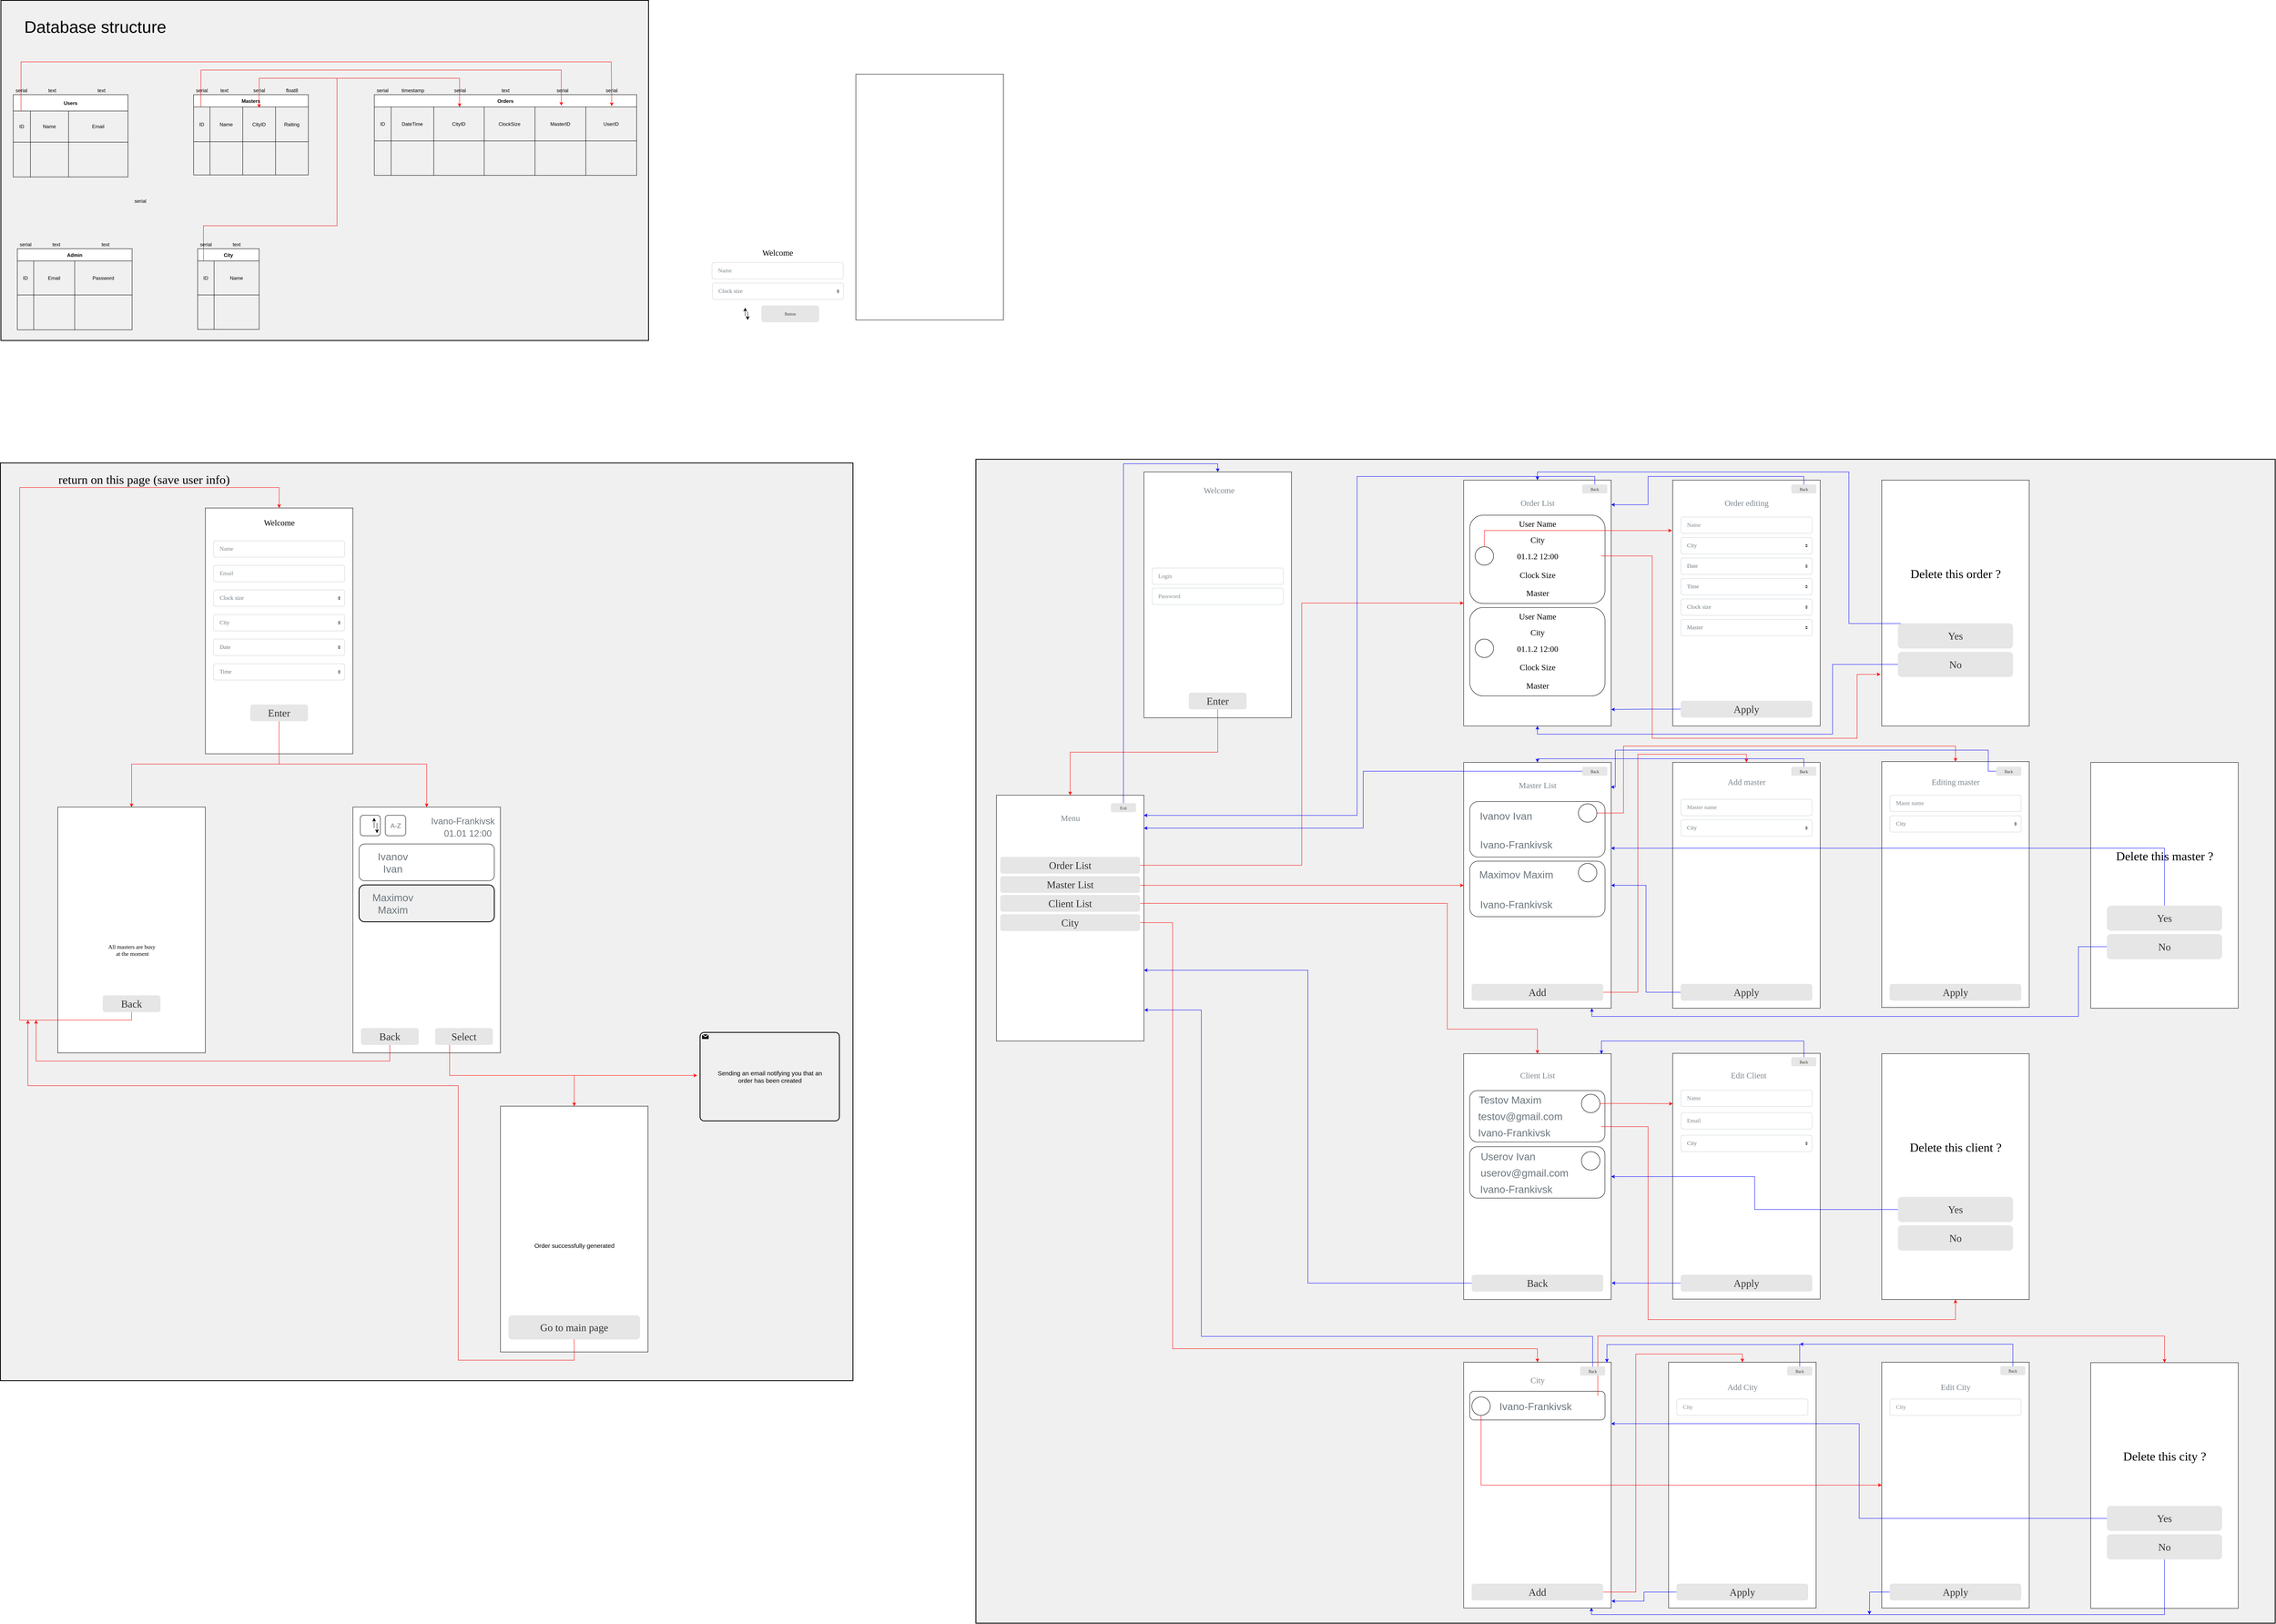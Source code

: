 <mxfile version="16.5.6" type="device"><diagram id="vQsdVqp-rZJv5AGd-NfY" name="Page-1"><mxGraphModel dx="2578" dy="1403" grid="1" gridSize="10" guides="1" tooltips="1" connect="1" arrows="1" fold="1" page="1" pageScale="1" pageWidth="827" pageHeight="1169" math="0" shadow="0"><root><mxCell id="0"/><mxCell id="1" parent="0"/><mxCell id="bU-ZQdWKleq90lAJvwS1-1" value="" style="rounded=0;whiteSpace=wrap;html=1;fontSize=41;fontColor=#000000;strokeWidth=2;fillColor=#F0F0F0;gradientColor=none;" parent="1" vertex="1"><mxGeometry x="390" y="1829" width="2080" height="2240" as="geometry"/></mxCell><mxCell id="bU-ZQdWKleq90lAJvwS1-2" value="" style="rounded=0;whiteSpace=wrap;html=1;fontSize=15;fontColor=#000000;strokeWidth=2;fillColor=#F0F0F0;gradientColor=none;" parent="1" vertex="1"><mxGeometry x="391.28" y="700" width="1580" height="830" as="geometry"/></mxCell><mxCell id="bU-ZQdWKleq90lAJvwS1-3" value="Users" style="shape=table;startSize=40;container=1;collapsible=0;childLayout=tableLayout;fontStyle=1;align=center;" parent="1" vertex="1"><mxGeometry x="421.28" y="930" width="280" height="201" as="geometry"/></mxCell><mxCell id="bU-ZQdWKleq90lAJvwS1-4" value="" style="shape=tableRow;horizontal=0;startSize=0;swimlaneHead=0;swimlaneBody=0;top=0;left=0;bottom=0;right=0;collapsible=0;dropTarget=0;fillColor=none;points=[[0,0.5],[1,0.5]];portConstraint=eastwest;" parent="bU-ZQdWKleq90lAJvwS1-3" vertex="1"><mxGeometry y="40" width="280" height="76" as="geometry"/></mxCell><mxCell id="bU-ZQdWKleq90lAJvwS1-5" value="ID" style="shape=partialRectangle;html=1;whiteSpace=wrap;connectable=0;fillColor=none;top=0;left=0;bottom=0;right=0;overflow=hidden;" parent="bU-ZQdWKleq90lAJvwS1-4" vertex="1"><mxGeometry width="42" height="76" as="geometry"><mxRectangle width="42" height="76" as="alternateBounds"/></mxGeometry></mxCell><mxCell id="bU-ZQdWKleq90lAJvwS1-6" value="Name" style="shape=partialRectangle;html=1;whiteSpace=wrap;connectable=0;fillColor=none;top=0;left=0;bottom=0;right=0;overflow=hidden;" parent="bU-ZQdWKleq90lAJvwS1-4" vertex="1"><mxGeometry x="42" width="93" height="76" as="geometry"><mxRectangle width="93" height="76" as="alternateBounds"/></mxGeometry></mxCell><mxCell id="bU-ZQdWKleq90lAJvwS1-7" value="Email" style="shape=partialRectangle;html=1;whiteSpace=wrap;connectable=0;fillColor=none;top=0;left=0;bottom=0;right=0;overflow=hidden;" parent="bU-ZQdWKleq90lAJvwS1-4" vertex="1"><mxGeometry x="135" width="145" height="76" as="geometry"><mxRectangle width="145" height="76" as="alternateBounds"/></mxGeometry></mxCell><mxCell id="bU-ZQdWKleq90lAJvwS1-8" value="" style="shape=tableRow;horizontal=0;startSize=0;swimlaneHead=0;swimlaneBody=0;top=0;left=0;bottom=0;right=0;collapsible=0;dropTarget=0;fillColor=none;points=[[0,0.5],[1,0.5]];portConstraint=eastwest;" parent="bU-ZQdWKleq90lAJvwS1-3" vertex="1"><mxGeometry y="116" width="280" height="85" as="geometry"/></mxCell><mxCell id="bU-ZQdWKleq90lAJvwS1-9" style="shape=partialRectangle;html=1;whiteSpace=wrap;connectable=0;fillColor=none;top=0;left=0;bottom=0;right=0;overflow=hidden;" parent="bU-ZQdWKleq90lAJvwS1-8" vertex="1"><mxGeometry width="42" height="85" as="geometry"><mxRectangle width="42" height="85" as="alternateBounds"/></mxGeometry></mxCell><mxCell id="bU-ZQdWKleq90lAJvwS1-10" value="" style="shape=partialRectangle;html=1;whiteSpace=wrap;connectable=0;fillColor=none;top=0;left=0;bottom=0;right=0;overflow=hidden;" parent="bU-ZQdWKleq90lAJvwS1-8" vertex="1"><mxGeometry x="42" width="93" height="85" as="geometry"><mxRectangle width="93" height="85" as="alternateBounds"/></mxGeometry></mxCell><mxCell id="bU-ZQdWKleq90lAJvwS1-11" value="" style="shape=partialRectangle;html=1;whiteSpace=wrap;connectable=0;fillColor=none;top=0;left=0;bottom=0;right=0;overflow=hidden;" parent="bU-ZQdWKleq90lAJvwS1-8" vertex="1"><mxGeometry x="135" width="145" height="85" as="geometry"><mxRectangle width="145" height="85" as="alternateBounds"/></mxGeometry></mxCell><mxCell id="bU-ZQdWKleq90lAJvwS1-12" value="Masters" style="shape=table;startSize=30;container=1;collapsible=0;childLayout=tableLayout;fontStyle=1;align=center;" parent="1" vertex="1"><mxGeometry x="861.28" y="930" width="280" height="196" as="geometry"/></mxCell><mxCell id="bU-ZQdWKleq90lAJvwS1-13" value="" style="shape=tableRow;horizontal=0;startSize=0;swimlaneHead=0;swimlaneBody=0;top=0;left=0;bottom=0;right=0;collapsible=0;dropTarget=0;fillColor=none;points=[[0,0.5],[1,0.5]];portConstraint=eastwest;" parent="bU-ZQdWKleq90lAJvwS1-12" vertex="1"><mxGeometry y="30" width="280" height="85" as="geometry"/></mxCell><mxCell id="bU-ZQdWKleq90lAJvwS1-14" value="ID" style="shape=partialRectangle;html=1;whiteSpace=wrap;connectable=0;fillColor=none;top=0;left=0;bottom=0;right=0;overflow=hidden;" parent="bU-ZQdWKleq90lAJvwS1-13" vertex="1"><mxGeometry width="40" height="85" as="geometry"><mxRectangle width="40" height="85" as="alternateBounds"/></mxGeometry></mxCell><mxCell id="bU-ZQdWKleq90lAJvwS1-15" value="Name" style="shape=partialRectangle;html=1;whiteSpace=wrap;connectable=0;fillColor=none;top=0;left=0;bottom=0;right=0;overflow=hidden;" parent="bU-ZQdWKleq90lAJvwS1-13" vertex="1"><mxGeometry x="40" width="80" height="85" as="geometry"><mxRectangle width="80" height="85" as="alternateBounds"/></mxGeometry></mxCell><mxCell id="bU-ZQdWKleq90lAJvwS1-16" value="CityID" style="shape=partialRectangle;html=1;whiteSpace=wrap;connectable=0;fillColor=none;top=0;left=0;bottom=0;right=0;overflow=hidden;" parent="bU-ZQdWKleq90lAJvwS1-13" vertex="1"><mxGeometry x="120" width="80" height="85" as="geometry"><mxRectangle width="80" height="85" as="alternateBounds"/></mxGeometry></mxCell><mxCell id="bU-ZQdWKleq90lAJvwS1-17" value="Raiting" style="shape=partialRectangle;html=1;whiteSpace=wrap;connectable=0;fillColor=none;top=0;left=0;bottom=0;right=0;overflow=hidden;" parent="bU-ZQdWKleq90lAJvwS1-13" vertex="1"><mxGeometry x="200" width="80" height="85" as="geometry"><mxRectangle width="80" height="85" as="alternateBounds"/></mxGeometry></mxCell><mxCell id="bU-ZQdWKleq90lAJvwS1-18" value="" style="shape=tableRow;horizontal=0;startSize=0;swimlaneHead=0;swimlaneBody=0;top=0;left=0;bottom=0;right=0;collapsible=0;dropTarget=0;fillColor=none;points=[[0,0.5],[1,0.5]];portConstraint=eastwest;" parent="bU-ZQdWKleq90lAJvwS1-12" vertex="1"><mxGeometry y="115" width="280" height="81" as="geometry"/></mxCell><mxCell id="bU-ZQdWKleq90lAJvwS1-19" style="shape=partialRectangle;html=1;whiteSpace=wrap;connectable=0;fillColor=none;top=0;left=0;bottom=0;right=0;overflow=hidden;" parent="bU-ZQdWKleq90lAJvwS1-18" vertex="1"><mxGeometry width="40" height="81" as="geometry"><mxRectangle width="40" height="81" as="alternateBounds"/></mxGeometry></mxCell><mxCell id="bU-ZQdWKleq90lAJvwS1-20" value="" style="shape=partialRectangle;html=1;whiteSpace=wrap;connectable=0;fillColor=none;top=0;left=0;bottom=0;right=0;overflow=hidden;" parent="bU-ZQdWKleq90lAJvwS1-18" vertex="1"><mxGeometry x="40" width="80" height="81" as="geometry"><mxRectangle width="80" height="81" as="alternateBounds"/></mxGeometry></mxCell><mxCell id="bU-ZQdWKleq90lAJvwS1-21" value="" style="shape=partialRectangle;html=1;whiteSpace=wrap;connectable=0;fillColor=none;top=0;left=0;bottom=0;right=0;overflow=hidden;" parent="bU-ZQdWKleq90lAJvwS1-18" vertex="1"><mxGeometry x="120" width="80" height="81" as="geometry"><mxRectangle width="80" height="81" as="alternateBounds"/></mxGeometry></mxCell><mxCell id="bU-ZQdWKleq90lAJvwS1-22" value="" style="shape=partialRectangle;html=1;whiteSpace=wrap;connectable=0;fillColor=none;top=0;left=0;bottom=0;right=0;overflow=hidden;" parent="bU-ZQdWKleq90lAJvwS1-18" vertex="1"><mxGeometry x="200" width="80" height="81" as="geometry"><mxRectangle width="80" height="81" as="alternateBounds"/></mxGeometry></mxCell><mxCell id="bU-ZQdWKleq90lAJvwS1-23" value="Orders" style="shape=table;startSize=30;container=1;collapsible=0;childLayout=tableLayout;fontStyle=1;align=center;" parent="1" vertex="1"><mxGeometry x="1302.28" y="930" width="640" height="197" as="geometry"/></mxCell><mxCell id="bU-ZQdWKleq90lAJvwS1-24" value="" style="shape=tableRow;horizontal=0;startSize=0;swimlaneHead=0;swimlaneBody=0;top=0;left=0;bottom=0;right=0;collapsible=0;dropTarget=0;fillColor=none;points=[[0,0.5],[1,0.5]];portConstraint=eastwest;" parent="bU-ZQdWKleq90lAJvwS1-23" vertex="1"><mxGeometry y="30" width="640" height="83" as="geometry"/></mxCell><mxCell id="bU-ZQdWKleq90lAJvwS1-25" value="ID" style="shape=partialRectangle;html=1;whiteSpace=wrap;connectable=0;fillColor=none;top=0;left=0;bottom=0;right=0;overflow=hidden;" parent="bU-ZQdWKleq90lAJvwS1-24" vertex="1"><mxGeometry width="41" height="83" as="geometry"><mxRectangle width="41" height="83" as="alternateBounds"/></mxGeometry></mxCell><mxCell id="bU-ZQdWKleq90lAJvwS1-26" value="DateTime" style="shape=partialRectangle;html=1;whiteSpace=wrap;connectable=0;fillColor=none;top=0;left=0;bottom=0;right=0;overflow=hidden;" parent="bU-ZQdWKleq90lAJvwS1-24" vertex="1"><mxGeometry x="41" width="104" height="83" as="geometry"><mxRectangle width="104" height="83" as="alternateBounds"/></mxGeometry></mxCell><mxCell id="bU-ZQdWKleq90lAJvwS1-27" value="CityID" style="shape=partialRectangle;html=1;whiteSpace=wrap;connectable=0;fillColor=none;top=0;left=0;bottom=0;right=0;overflow=hidden;" parent="bU-ZQdWKleq90lAJvwS1-24" vertex="1"><mxGeometry x="145" width="123" height="83" as="geometry"><mxRectangle width="123" height="83" as="alternateBounds"/></mxGeometry></mxCell><mxCell id="bU-ZQdWKleq90lAJvwS1-28" value="ClockSize" style="shape=partialRectangle;html=1;whiteSpace=wrap;connectable=0;fillColor=none;top=0;left=0;bottom=0;right=0;overflow=hidden;" parent="bU-ZQdWKleq90lAJvwS1-24" vertex="1"><mxGeometry x="268" width="124" height="83" as="geometry"><mxRectangle width="124" height="83" as="alternateBounds"/></mxGeometry></mxCell><mxCell id="bU-ZQdWKleq90lAJvwS1-29" value="MasterID" style="shape=partialRectangle;html=1;whiteSpace=wrap;connectable=0;fillColor=none;top=0;left=0;bottom=0;right=0;overflow=hidden;" parent="bU-ZQdWKleq90lAJvwS1-24" vertex="1"><mxGeometry x="392" width="124" height="83" as="geometry"><mxRectangle width="124" height="83" as="alternateBounds"/></mxGeometry></mxCell><mxCell id="bU-ZQdWKleq90lAJvwS1-30" value="UserID" style="shape=partialRectangle;html=1;whiteSpace=wrap;connectable=0;fillColor=none;top=0;left=0;bottom=0;right=0;overflow=hidden;" parent="bU-ZQdWKleq90lAJvwS1-24" vertex="1"><mxGeometry x="516" width="124" height="83" as="geometry"><mxRectangle width="124" height="83" as="alternateBounds"/></mxGeometry></mxCell><mxCell id="bU-ZQdWKleq90lAJvwS1-31" value="" style="shape=tableRow;horizontal=0;startSize=0;swimlaneHead=0;swimlaneBody=0;top=0;left=0;bottom=0;right=0;collapsible=0;dropTarget=0;fillColor=none;points=[[0,0.5],[1,0.5]];portConstraint=eastwest;" parent="bU-ZQdWKleq90lAJvwS1-23" vertex="1"><mxGeometry y="113" width="640" height="84" as="geometry"/></mxCell><mxCell id="bU-ZQdWKleq90lAJvwS1-32" value="" style="shape=partialRectangle;html=1;whiteSpace=wrap;connectable=0;fillColor=none;top=0;left=0;bottom=0;right=0;overflow=hidden;" parent="bU-ZQdWKleq90lAJvwS1-31" vertex="1"><mxGeometry width="41" height="84" as="geometry"><mxRectangle width="41" height="84" as="alternateBounds"/></mxGeometry></mxCell><mxCell id="bU-ZQdWKleq90lAJvwS1-33" value="" style="shape=partialRectangle;html=1;whiteSpace=wrap;connectable=0;fillColor=none;top=0;left=0;bottom=0;right=0;overflow=hidden;" parent="bU-ZQdWKleq90lAJvwS1-31" vertex="1"><mxGeometry x="41" width="104" height="84" as="geometry"><mxRectangle width="104" height="84" as="alternateBounds"/></mxGeometry></mxCell><mxCell id="bU-ZQdWKleq90lAJvwS1-34" value="" style="shape=partialRectangle;html=1;whiteSpace=wrap;connectable=0;fillColor=none;top=0;left=0;bottom=0;right=0;overflow=hidden;" parent="bU-ZQdWKleq90lAJvwS1-31" vertex="1"><mxGeometry x="145" width="123" height="84" as="geometry"><mxRectangle width="123" height="84" as="alternateBounds"/></mxGeometry></mxCell><mxCell id="bU-ZQdWKleq90lAJvwS1-35" style="shape=partialRectangle;html=1;whiteSpace=wrap;connectable=0;fillColor=none;top=0;left=0;bottom=0;right=0;overflow=hidden;" parent="bU-ZQdWKleq90lAJvwS1-31" vertex="1"><mxGeometry x="268" width="124" height="84" as="geometry"><mxRectangle width="124" height="84" as="alternateBounds"/></mxGeometry></mxCell><mxCell id="bU-ZQdWKleq90lAJvwS1-36" style="shape=partialRectangle;html=1;whiteSpace=wrap;connectable=0;fillColor=none;top=0;left=0;bottom=0;right=0;overflow=hidden;" parent="bU-ZQdWKleq90lAJvwS1-31" vertex="1"><mxGeometry x="392" width="124" height="84" as="geometry"><mxRectangle width="124" height="84" as="alternateBounds"/></mxGeometry></mxCell><mxCell id="bU-ZQdWKleq90lAJvwS1-37" style="shape=partialRectangle;html=1;whiteSpace=wrap;connectable=0;fillColor=none;top=0;left=0;bottom=0;right=0;overflow=hidden;" parent="bU-ZQdWKleq90lAJvwS1-31" vertex="1"><mxGeometry x="516" width="124" height="84" as="geometry"><mxRectangle width="124" height="84" as="alternateBounds"/></mxGeometry></mxCell><mxCell id="bU-ZQdWKleq90lAJvwS1-38" value="Admin" style="shape=table;startSize=30;container=1;collapsible=0;childLayout=tableLayout;fontStyle=1;align=center;" parent="1" vertex="1"><mxGeometry x="431.28" y="1306" width="280" height="198" as="geometry"/></mxCell><mxCell id="bU-ZQdWKleq90lAJvwS1-39" value="" style="shape=tableRow;horizontal=0;startSize=0;swimlaneHead=0;swimlaneBody=0;top=0;left=0;bottom=0;right=0;collapsible=0;dropTarget=0;fillColor=none;points=[[0,0.5],[1,0.5]];portConstraint=eastwest;" parent="bU-ZQdWKleq90lAJvwS1-38" vertex="1"><mxGeometry y="30" width="280" height="83" as="geometry"/></mxCell><mxCell id="bU-ZQdWKleq90lAJvwS1-40" value="ID" style="shape=partialRectangle;html=1;whiteSpace=wrap;connectable=0;fillColor=none;top=0;left=0;bottom=0;right=0;overflow=hidden;" parent="bU-ZQdWKleq90lAJvwS1-39" vertex="1"><mxGeometry width="40" height="83" as="geometry"><mxRectangle width="40" height="83" as="alternateBounds"/></mxGeometry></mxCell><mxCell id="bU-ZQdWKleq90lAJvwS1-41" value="Email" style="shape=partialRectangle;html=1;whiteSpace=wrap;connectable=0;fillColor=none;top=0;left=0;bottom=0;right=0;overflow=hidden;" parent="bU-ZQdWKleq90lAJvwS1-39" vertex="1"><mxGeometry x="40" width="100" height="83" as="geometry"><mxRectangle width="100" height="83" as="alternateBounds"/></mxGeometry></mxCell><mxCell id="bU-ZQdWKleq90lAJvwS1-42" value="Password" style="shape=partialRectangle;html=1;whiteSpace=wrap;connectable=0;fillColor=none;top=0;left=0;bottom=0;right=0;overflow=hidden;" parent="bU-ZQdWKleq90lAJvwS1-39" vertex="1"><mxGeometry x="140" width="140" height="83" as="geometry"><mxRectangle width="140" height="83" as="alternateBounds"/></mxGeometry></mxCell><mxCell id="bU-ZQdWKleq90lAJvwS1-43" value="" style="shape=tableRow;horizontal=0;startSize=0;swimlaneHead=0;swimlaneBody=0;top=0;left=0;bottom=0;right=0;collapsible=0;dropTarget=0;fillColor=none;points=[[0,0.5],[1,0.5]];portConstraint=eastwest;" parent="bU-ZQdWKleq90lAJvwS1-38" vertex="1"><mxGeometry y="113" width="280" height="85" as="geometry"/></mxCell><mxCell id="bU-ZQdWKleq90lAJvwS1-44" value="" style="shape=partialRectangle;html=1;whiteSpace=wrap;connectable=0;fillColor=none;top=0;left=0;bottom=0;right=0;overflow=hidden;" parent="bU-ZQdWKleq90lAJvwS1-43" vertex="1"><mxGeometry width="40" height="85" as="geometry"><mxRectangle width="40" height="85" as="alternateBounds"/></mxGeometry></mxCell><mxCell id="bU-ZQdWKleq90lAJvwS1-45" value="" style="shape=partialRectangle;html=1;whiteSpace=wrap;connectable=0;fillColor=none;top=0;left=0;bottom=0;right=0;overflow=hidden;" parent="bU-ZQdWKleq90lAJvwS1-43" vertex="1"><mxGeometry x="40" width="100" height="85" as="geometry"><mxRectangle width="100" height="85" as="alternateBounds"/></mxGeometry></mxCell><mxCell id="bU-ZQdWKleq90lAJvwS1-46" value="" style="shape=partialRectangle;html=1;whiteSpace=wrap;connectable=0;fillColor=none;top=0;left=0;bottom=0;right=0;overflow=hidden;" parent="bU-ZQdWKleq90lAJvwS1-43" vertex="1"><mxGeometry x="140" width="140" height="85" as="geometry"><mxRectangle width="140" height="85" as="alternateBounds"/></mxGeometry></mxCell><mxCell id="bU-ZQdWKleq90lAJvwS1-47" value="City" style="shape=table;startSize=30;container=1;collapsible=0;childLayout=tableLayout;fontStyle=1;align=center;" parent="1" vertex="1"><mxGeometry x="871.28" y="1306" width="150" height="197" as="geometry"/></mxCell><mxCell id="bU-ZQdWKleq90lAJvwS1-48" value="" style="shape=tableRow;horizontal=0;startSize=0;swimlaneHead=0;swimlaneBody=0;top=0;left=0;bottom=0;right=0;collapsible=0;dropTarget=0;fillColor=none;points=[[0,0.5],[1,0.5]];portConstraint=eastwest;" parent="bU-ZQdWKleq90lAJvwS1-47" vertex="1"><mxGeometry y="30" width="150" height="83" as="geometry"/></mxCell><mxCell id="bU-ZQdWKleq90lAJvwS1-49" value="ID" style="shape=partialRectangle;html=1;whiteSpace=wrap;connectable=0;fillColor=none;top=0;left=0;bottom=0;right=0;overflow=hidden;" parent="bU-ZQdWKleq90lAJvwS1-48" vertex="1"><mxGeometry width="40" height="83" as="geometry"><mxRectangle width="40" height="83" as="alternateBounds"/></mxGeometry></mxCell><mxCell id="bU-ZQdWKleq90lAJvwS1-50" value="Name" style="shape=partialRectangle;html=1;whiteSpace=wrap;connectable=0;fillColor=none;top=0;left=0;bottom=0;right=0;overflow=hidden;" parent="bU-ZQdWKleq90lAJvwS1-48" vertex="1"><mxGeometry x="40" width="110" height="83" as="geometry"><mxRectangle width="110" height="83" as="alternateBounds"/></mxGeometry></mxCell><mxCell id="bU-ZQdWKleq90lAJvwS1-51" value="" style="shape=tableRow;horizontal=0;startSize=0;swimlaneHead=0;swimlaneBody=0;top=0;left=0;bottom=0;right=0;collapsible=0;dropTarget=0;fillColor=none;points=[[0,0.5],[1,0.5]];portConstraint=eastwest;" parent="bU-ZQdWKleq90lAJvwS1-47" vertex="1"><mxGeometry y="113" width="150" height="84" as="geometry"/></mxCell><mxCell id="bU-ZQdWKleq90lAJvwS1-52" value="" style="shape=partialRectangle;html=1;whiteSpace=wrap;connectable=0;fillColor=none;top=0;left=0;bottom=0;right=0;overflow=hidden;" parent="bU-ZQdWKleq90lAJvwS1-51" vertex="1"><mxGeometry width="40" height="84" as="geometry"><mxRectangle width="40" height="84" as="alternateBounds"/></mxGeometry></mxCell><mxCell id="bU-ZQdWKleq90lAJvwS1-53" value="" style="shape=partialRectangle;html=1;whiteSpace=wrap;connectable=0;fillColor=none;top=0;left=0;bottom=0;right=0;overflow=hidden;" parent="bU-ZQdWKleq90lAJvwS1-51" vertex="1"><mxGeometry x="40" width="110" height="84" as="geometry"><mxRectangle width="110" height="84" as="alternateBounds"/></mxGeometry></mxCell><mxCell id="bU-ZQdWKleq90lAJvwS1-54" value="" style="endArrow=classic;html=1;rounded=0;strokeColor=#FF0000;exitX=0.095;exitY=0.001;exitDx=0;exitDy=0;exitPerimeter=0;" parent="1" source="bU-ZQdWKleq90lAJvwS1-48" edge="1"><mxGeometry width="50" height="50" relative="1" as="geometry"><mxPoint x="851.28" y="1320" as="sourcePoint"/><mxPoint x="1510.28" y="960" as="targetPoint"/><Array as="points"><mxPoint x="885.28" y="1250"/><mxPoint x="1211.28" y="1250"/><mxPoint x="1211.28" y="890"/><mxPoint x="1510.28" y="890"/></Array></mxGeometry></mxCell><mxCell id="bU-ZQdWKleq90lAJvwS1-55" value="" style="endArrow=classic;html=1;rounded=0;strokeColor=#FF0000;exitX=0.064;exitY=-0.012;exitDx=0;exitDy=0;exitPerimeter=0;entryX=0.713;entryY=-0.036;entryDx=0;entryDy=0;entryPerimeter=0;" parent="1" source="bU-ZQdWKleq90lAJvwS1-13" target="bU-ZQdWKleq90lAJvwS1-24" edge="1"><mxGeometry width="50" height="50" relative="1" as="geometry"><mxPoint x="901.28" y="890" as="sourcePoint"/><mxPoint x="1781.28" y="850" as="targetPoint"/><Array as="points"><mxPoint x="879.28" y="870"/><mxPoint x="1758.28" y="870"/></Array></mxGeometry></mxCell><mxCell id="bU-ZQdWKleq90lAJvwS1-56" value="" style="endArrow=classic;html=1;rounded=0;strokeColor=#FF0000;entryX=0.571;entryY=0.024;entryDx=0;entryDy=0;entryPerimeter=0;" parent="1" target="bU-ZQdWKleq90lAJvwS1-13" edge="1"><mxGeometry width="50" height="50" relative="1" as="geometry"><mxPoint x="1211.28" y="890" as="sourcePoint"/><mxPoint x="981.28" y="890" as="targetPoint"/><Array as="points"><mxPoint x="1021.28" y="890"/></Array></mxGeometry></mxCell><mxCell id="bU-ZQdWKleq90lAJvwS1-57" value="" style="endArrow=classic;html=1;rounded=0;strokeColor=#FF0000;exitX=0.068;exitY=0;exitDx=0;exitDy=0;exitPerimeter=0;entryX=0.905;entryY=-0.024;entryDx=0;entryDy=0;entryPerimeter=0;" parent="1" source="bU-ZQdWKleq90lAJvwS1-4" target="bU-ZQdWKleq90lAJvwS1-24" edge="1"><mxGeometry width="50" height="50" relative="1" as="geometry"><mxPoint x="521.28" y="890" as="sourcePoint"/><mxPoint x="1941.28" y="880" as="targetPoint"/><Array as="points"><mxPoint x="440.28" y="850"/><mxPoint x="1880.28" y="850"/></Array></mxGeometry></mxCell><mxCell id="bU-ZQdWKleq90lAJvwS1-58" value="text" style="text;html=1;align=center;verticalAlign=middle;resizable=0;points=[];autosize=1;strokeColor=none;fillColor=none;" parent="1" vertex="1"><mxGeometry x="511.28" y="1286" width="30" height="20" as="geometry"/></mxCell><mxCell id="bU-ZQdWKleq90lAJvwS1-59" value="text" style="text;html=1;align=center;verticalAlign=middle;resizable=0;points=[];autosize=1;strokeColor=none;fillColor=none;" parent="1" vertex="1"><mxGeometry x="501.28" y="910" width="30" height="20" as="geometry"/></mxCell><mxCell id="bU-ZQdWKleq90lAJvwS1-60" value="text" style="text;html=1;align=center;verticalAlign=middle;resizable=0;points=[];autosize=1;strokeColor=none;fillColor=none;" parent="1" vertex="1"><mxGeometry x="951.28" y="1286" width="30" height="20" as="geometry"/></mxCell><mxCell id="bU-ZQdWKleq90lAJvwS1-61" value="text" style="text;html=1;align=center;verticalAlign=middle;resizable=0;points=[];autosize=1;strokeColor=none;fillColor=none;" parent="1" vertex="1"><mxGeometry x="921.28" y="910" width="30" height="20" as="geometry"/></mxCell><mxCell id="bU-ZQdWKleq90lAJvwS1-62" value="text" style="text;html=1;align=center;verticalAlign=middle;resizable=0;points=[];autosize=1;strokeColor=none;fillColor=none;" parent="1" vertex="1"><mxGeometry x="631.28" y="1286" width="30" height="20" as="geometry"/></mxCell><mxCell id="bU-ZQdWKleq90lAJvwS1-63" value="text" style="text;html=1;align=center;verticalAlign=middle;resizable=0;points=[];autosize=1;strokeColor=none;fillColor=none;" parent="1" vertex="1"><mxGeometry x="621.28" y="910" width="30" height="20" as="geometry"/></mxCell><mxCell id="bU-ZQdWKleq90lAJvwS1-64" value="text" style="text;html=1;align=center;verticalAlign=middle;resizable=0;points=[];autosize=1;strokeColor=none;fillColor=none;" parent="1" vertex="1"><mxGeometry x="1607.28" y="910" width="30" height="20" as="geometry"/></mxCell><mxCell id="bU-ZQdWKleq90lAJvwS1-65" value="timestamp" style="text;html=1;align=center;verticalAlign=middle;resizable=0;points=[];autosize=1;strokeColor=none;fillColor=none;" parent="1" vertex="1"><mxGeometry x="1361.28" y="910" width="70" height="20" as="geometry"/></mxCell><mxCell id="bU-ZQdWKleq90lAJvwS1-66" value="serial" style="text;html=1;align=center;verticalAlign=middle;resizable=0;points=[];autosize=1;strokeColor=none;fillColor=none;" parent="1" vertex="1"><mxGeometry x="421.28" y="910" width="40" height="20" as="geometry"/></mxCell><mxCell id="bU-ZQdWKleq90lAJvwS1-67" value="serial" style="text;html=1;align=center;verticalAlign=middle;resizable=0;points=[];autosize=1;strokeColor=none;fillColor=none;" parent="1" vertex="1"><mxGeometry x="711.28" y="1180" width="40" height="20" as="geometry"/></mxCell><mxCell id="bU-ZQdWKleq90lAJvwS1-68" value="serial" style="text;html=1;align=center;verticalAlign=middle;resizable=0;points=[];autosize=1;strokeColor=none;fillColor=none;" parent="1" vertex="1"><mxGeometry x="431.28" y="1286" width="40" height="20" as="geometry"/></mxCell><mxCell id="bU-ZQdWKleq90lAJvwS1-69" value="serial" style="text;html=1;align=center;verticalAlign=middle;resizable=0;points=[];autosize=1;strokeColor=none;fillColor=none;" parent="1" vertex="1"><mxGeometry x="871.28" y="1286" width="40" height="20" as="geometry"/></mxCell><mxCell id="bU-ZQdWKleq90lAJvwS1-70" value="serial" style="text;html=1;align=center;verticalAlign=middle;resizable=0;points=[];autosize=1;strokeColor=none;fillColor=none;" parent="1" vertex="1"><mxGeometry x="861.28" y="910" width="40" height="20" as="geometry"/></mxCell><mxCell id="bU-ZQdWKleq90lAJvwS1-71" value="serial" style="text;html=1;align=center;verticalAlign=middle;resizable=0;points=[];autosize=1;strokeColor=none;fillColor=none;" parent="1" vertex="1"><mxGeometry x="1001.28" y="910" width="40" height="20" as="geometry"/></mxCell><mxCell id="bU-ZQdWKleq90lAJvwS1-72" value="serial" style="text;html=1;align=center;verticalAlign=middle;resizable=0;points=[];autosize=1;strokeColor=none;fillColor=none;" parent="1" vertex="1"><mxGeometry x="1302.28" y="910" width="40" height="20" as="geometry"/></mxCell><mxCell id="bU-ZQdWKleq90lAJvwS1-73" value="serial" style="text;html=1;align=center;verticalAlign=middle;resizable=0;points=[];autosize=1;strokeColor=none;fillColor=none;" parent="1" vertex="1"><mxGeometry x="1491.28" y="910" width="40" height="20" as="geometry"/></mxCell><mxCell id="bU-ZQdWKleq90lAJvwS1-74" value="serial" style="text;html=1;align=center;verticalAlign=middle;resizable=0;points=[];autosize=1;strokeColor=none;fillColor=none;" parent="1" vertex="1"><mxGeometry x="1741.28" y="910" width="40" height="20" as="geometry"/></mxCell><mxCell id="bU-ZQdWKleq90lAJvwS1-75" value="serial" style="text;html=1;align=center;verticalAlign=middle;resizable=0;points=[];autosize=1;strokeColor=none;fillColor=none;" parent="1" vertex="1"><mxGeometry x="1861.28" y="910" width="40" height="20" as="geometry"/></mxCell><mxCell id="bU-ZQdWKleq90lAJvwS1-76" value="float8" style="text;html=1;align=center;verticalAlign=middle;resizable=0;points=[];autosize=1;strokeColor=none;fillColor=none;" parent="1" vertex="1"><mxGeometry x="1081.28" y="910" width="40" height="20" as="geometry"/></mxCell><mxCell id="bU-ZQdWKleq90lAJvwS1-77" value="" style="rounded=0;whiteSpace=wrap;html=1;" parent="1" vertex="1"><mxGeometry x="890.0" y="1939" width="360" height="600" as="geometry"/></mxCell><mxCell id="bU-ZQdWKleq90lAJvwS1-78" value="Clock size" style="html=1;shadow=0;dashed=0;shape=mxgraph.bootstrap.rrect;rSize=5;fillColor=#ffffff;strokeColor=#CED4DA;align=left;spacing=15;fontSize=14;fontColor=#6C767D;fontFamily=Verdana;" parent="1" vertex="1"><mxGeometry x="910.0" y="2139" width="320" height="40" as="geometry"/></mxCell><mxCell id="bU-ZQdWKleq90lAJvwS1-79" value="" style="shape=triangle;direction=south;fillColor=#343A40;strokeColor=none;perimeter=none;fontFamily=Verdana;fontSize=14;fontColor=#7D868C;" parent="bU-ZQdWKleq90lAJvwS1-78" vertex="1"><mxGeometry x="1" y="0.5" width="7" height="3" relative="1" as="geometry"><mxPoint x="-17" y="1" as="offset"/></mxGeometry></mxCell><mxCell id="bU-ZQdWKleq90lAJvwS1-80" value="" style="shape=triangle;direction=north;fillColor=#343A40;strokeColor=none;perimeter=none;fontFamily=Verdana;fontSize=14;fontColor=#7D868C;" parent="bU-ZQdWKleq90lAJvwS1-78" vertex="1"><mxGeometry x="1" y="0.5" width="7" height="3" relative="1" as="geometry"><mxPoint x="-17" y="-4" as="offset"/></mxGeometry></mxCell><mxCell id="bU-ZQdWKleq90lAJvwS1-81" value="Name" style="html=1;shadow=0;dashed=0;shape=mxgraph.bootstrap.rrect;rSize=5;strokeColor=#CED4DA;html=1;whiteSpace=wrap;fillColor=#FFFFFF;fontColor=#7D868C;align=left;spacing=15;fontSize=14;fontFamily=Verdana;" parent="1" vertex="1"><mxGeometry x="910.0" y="2019" width="320" height="40" as="geometry"/></mxCell><mxCell id="bU-ZQdWKleq90lAJvwS1-82" value="Email" style="html=1;shadow=0;dashed=0;shape=mxgraph.bootstrap.rrect;rSize=5;strokeColor=#CED4DA;html=1;whiteSpace=wrap;fillColor=#FFFFFF;fontColor=#7D868C;align=left;spacing=15;fontSize=14;fontFamily=Verdana;" parent="1" vertex="1"><mxGeometry x="910.0" y="2079" width="320" height="40" as="geometry"/></mxCell><mxCell id="bU-ZQdWKleq90lAJvwS1-83" value="City" style="html=1;shadow=0;dashed=0;shape=mxgraph.bootstrap.rrect;rSize=5;fillColor=#ffffff;strokeColor=#CED4DA;align=left;spacing=15;fontSize=14;fontColor=#6C767D;fontFamily=Verdana;" parent="1" vertex="1"><mxGeometry x="910.0" y="2199" width="320" height="40" as="geometry"/></mxCell><mxCell id="bU-ZQdWKleq90lAJvwS1-84" value="" style="shape=triangle;direction=south;fillColor=#343A40;strokeColor=none;perimeter=none;fontFamily=Verdana;fontSize=14;fontColor=#7D868C;" parent="bU-ZQdWKleq90lAJvwS1-83" vertex="1"><mxGeometry x="1" y="0.5" width="7" height="3" relative="1" as="geometry"><mxPoint x="-17" y="1" as="offset"/></mxGeometry></mxCell><mxCell id="bU-ZQdWKleq90lAJvwS1-85" value="" style="shape=triangle;direction=north;fillColor=#343A40;strokeColor=none;perimeter=none;fontFamily=Verdana;fontSize=14;fontColor=#7D868C;" parent="bU-ZQdWKleq90lAJvwS1-83" vertex="1"><mxGeometry x="1" y="0.5" width="7" height="3" relative="1" as="geometry"><mxPoint x="-17" y="-4" as="offset"/></mxGeometry></mxCell><mxCell id="bU-ZQdWKleq90lAJvwS1-86" value="Date" style="html=1;shadow=0;dashed=0;shape=mxgraph.bootstrap.rrect;rSize=5;fillColor=#ffffff;strokeColor=#CED4DA;align=left;spacing=15;fontSize=14;fontColor=#6C767D;fontFamily=Verdana;" parent="1" vertex="1"><mxGeometry x="910.0" y="2259" width="320" height="40" as="geometry"/></mxCell><mxCell id="bU-ZQdWKleq90lAJvwS1-87" value="" style="shape=triangle;direction=south;fillColor=#343A40;strokeColor=none;perimeter=none;fontFamily=Verdana;fontSize=14;fontColor=#7D868C;" parent="bU-ZQdWKleq90lAJvwS1-86" vertex="1"><mxGeometry x="1" y="0.5" width="7" height="3" relative="1" as="geometry"><mxPoint x="-17" y="1" as="offset"/></mxGeometry></mxCell><mxCell id="bU-ZQdWKleq90lAJvwS1-88" value="" style="shape=triangle;direction=north;fillColor=#343A40;strokeColor=none;perimeter=none;fontFamily=Verdana;fontSize=14;fontColor=#7D868C;" parent="bU-ZQdWKleq90lAJvwS1-86" vertex="1"><mxGeometry x="1" y="0.5" width="7" height="3" relative="1" as="geometry"><mxPoint x="-17" y="-4" as="offset"/></mxGeometry></mxCell><mxCell id="bU-ZQdWKleq90lAJvwS1-89" value="Time" style="html=1;shadow=0;dashed=0;shape=mxgraph.bootstrap.rrect;rSize=5;fillColor=#ffffff;strokeColor=#CED4DA;align=left;spacing=15;fontSize=14;fontColor=#6C767D;fontFamily=Verdana;" parent="1" vertex="1"><mxGeometry x="910.0" y="2319" width="320" height="40" as="geometry"/></mxCell><mxCell id="bU-ZQdWKleq90lAJvwS1-90" value="" style="shape=triangle;direction=south;fillColor=#343A40;strokeColor=none;perimeter=none;fontFamily=Verdana;fontSize=14;fontColor=#7D868C;" parent="bU-ZQdWKleq90lAJvwS1-89" vertex="1"><mxGeometry x="1" y="0.5" width="7" height="3" relative="1" as="geometry"><mxPoint x="-17" y="1" as="offset"/></mxGeometry></mxCell><mxCell id="bU-ZQdWKleq90lAJvwS1-91" value="" style="shape=triangle;direction=north;fillColor=#343A40;strokeColor=none;perimeter=none;fontFamily=Verdana;fontSize=14;fontColor=#7D868C;" parent="bU-ZQdWKleq90lAJvwS1-89" vertex="1"><mxGeometry x="1" y="0.5" width="7" height="3" relative="1" as="geometry"><mxPoint x="-17" y="-4" as="offset"/></mxGeometry></mxCell><mxCell id="bU-ZQdWKleq90lAJvwS1-92" style="edgeStyle=orthogonalEdgeStyle;rounded=0;orthogonalLoop=1;jettySize=auto;html=1;exitX=0.5;exitY=1;exitDx=0;exitDy=0;entryX=0.5;entryY=0;entryDx=0;entryDy=0;fontFamily=Verdana;fontSize=14;fontColor=#7D868C;strokeColor=#FF0000;" parent="1" source="bU-ZQdWKleq90lAJvwS1-94" target="bU-ZQdWKleq90lAJvwS1-95" edge="1"><mxGeometry relative="1" as="geometry"/></mxCell><mxCell id="bU-ZQdWKleq90lAJvwS1-93" style="edgeStyle=orthogonalEdgeStyle;rounded=0;orthogonalLoop=1;jettySize=auto;html=1;exitX=0.5;exitY=1;exitDx=0;exitDy=0;entryX=0.5;entryY=0;entryDx=0;entryDy=0;fontFamily=Verdana;fontSize=14;fontColor=#7D868C;strokeColor=#FF0000;" parent="1" source="bU-ZQdWKleq90lAJvwS1-94" target="bU-ZQdWKleq90lAJvwS1-96" edge="1"><mxGeometry relative="1" as="geometry"/></mxCell><mxCell id="bU-ZQdWKleq90lAJvwS1-94" value="Enter" style="rounded=1;html=1;shadow=0;dashed=0;whiteSpace=wrap;fontSize=25;fillColor=#E6E6E6;align=center;strokeColor=#E6E6E6;fontColor=#333333;fontFamily=Verdana;" parent="1" vertex="1"><mxGeometry x="1000.0" y="2419" width="140" height="40" as="geometry"/></mxCell><mxCell id="bU-ZQdWKleq90lAJvwS1-95" value="" style="rounded=0;whiteSpace=wrap;html=1;" parent="1" vertex="1"><mxGeometry x="530.0" y="2669" width="360" height="600" as="geometry"/></mxCell><mxCell id="bU-ZQdWKleq90lAJvwS1-96" value="" style="rounded=0;whiteSpace=wrap;html=1;" parent="1" vertex="1"><mxGeometry x="1250.0" y="2669" width="360" height="600" as="geometry"/></mxCell><mxCell id="bU-ZQdWKleq90lAJvwS1-97" value="All masters are busy&lt;br&gt;&amp;nbsp;at the moment" style="text;html=1;align=center;verticalAlign=middle;resizable=0;points=[];autosize=1;strokeColor=none;fillColor=none;fontSize=14;fontFamily=Verdana;fontColor=#000000;" parent="1" vertex="1"><mxGeometry x="630.0" y="2999" width="160" height="40" as="geometry"/></mxCell><mxCell id="bU-ZQdWKleq90lAJvwS1-98" value="" style="shape=image;html=1;verticalAlign=top;verticalLabelPosition=bottom;labelBackgroundColor=#ffffff;imageAspect=0;aspect=fixed;image=https://cdn2.iconfinder.com/data/icons/new-year-s-hand-drawn-basic/64/electronic_clock_1200-128.png;fontFamily=Verdana;fontSize=14;fontColor=#000000;strokeWidth=1;fillColor=none;" parent="1" vertex="1"><mxGeometry x="646.0" y="2859" width="128" height="128" as="geometry"/></mxCell><mxCell id="bU-ZQdWKleq90lAJvwS1-99" style="edgeStyle=orthogonalEdgeStyle;rounded=0;orthogonalLoop=1;jettySize=auto;html=1;exitX=0.5;exitY=1;exitDx=0;exitDy=0;fontFamily=Verdana;fontSize=14;fontColor=#000000;entryX=0.5;entryY=0;entryDx=0;entryDy=0;strokeColor=#FF0000;" parent="1" source="bU-ZQdWKleq90lAJvwS1-100" target="bU-ZQdWKleq90lAJvwS1-77" edge="1"><mxGeometry relative="1" as="geometry"><mxPoint x="777.0" y="1929" as="targetPoint"/><Array as="points"><mxPoint x="710.0" y="3189"/><mxPoint x="437.0" y="3189"/><mxPoint x="437.0" y="1889"/><mxPoint x="1070.0" y="1889"/></Array></mxGeometry></mxCell><mxCell id="bU-ZQdWKleq90lAJvwS1-100" value="Back" style="rounded=1;html=1;shadow=0;dashed=0;whiteSpace=wrap;fontSize=25;fillColor=#E6E6E6;align=center;strokeColor=#E6E6E6;fontColor=#333333;fontFamily=Verdana;" parent="1" vertex="1"><mxGeometry x="640.0" y="3129" width="140" height="40" as="geometry"/></mxCell><mxCell id="bU-ZQdWKleq90lAJvwS1-101" value="return on this page (save user info)" style="text;html=1;align=center;verticalAlign=middle;resizable=0;points=[];autosize=1;strokeColor=none;fillColor=none;fontSize=30;fontFamily=Verdana;fontColor=#000000;" parent="1" vertex="1"><mxGeometry x="465.0" y="1849" width="550" height="40" as="geometry"/></mxCell><mxCell id="bU-ZQdWKleq90lAJvwS1-102" value="Welcome" style="text;html=1;align=center;verticalAlign=middle;resizable=0;points=[];autosize=1;strokeColor=none;fillColor=none;fontSize=20;fontFamily=Verdana;fontColor=#000000;" parent="1" vertex="1"><mxGeometry x="1015.0" y="1959" width="110" height="30" as="geometry"/></mxCell><mxCell id="bU-ZQdWKleq90lAJvwS1-103" value="" style="rounded=1;whiteSpace=wrap;html=1;fontFamily=Verdana;fontSize=20;fontColor=#000000;strokeWidth=1;fillColor=none;" parent="1" vertex="1"><mxGeometry x="1265.0" y="2759" width="330" height="90" as="geometry"/></mxCell><mxCell id="bU-ZQdWKleq90lAJvwS1-104" value="" style="shape=image;html=1;verticalAlign=top;verticalLabelPosition=bottom;labelBackgroundColor=#ffffff;imageAspect=0;aspect=fixed;image=https://cdn1.iconfinder.com/data/icons/material-core/21/star-outline-128.png;fontSize=14;fontColor=#6C767D;" parent="1" vertex="1"><mxGeometry x="1536" y="2792" width="24" height="24" as="geometry"/></mxCell><mxCell id="bU-ZQdWKleq90lAJvwS1-105" value="" style="shape=image;html=1;verticalAlign=top;verticalLabelPosition=bottom;labelBackgroundColor=#ffffff;imageAspect=0;aspect=fixed;image=https://cdn1.iconfinder.com/data/icons/material-core/20/star-half-128.png;fontSize=14;fontColor=#6C767D;" parent="1" vertex="1"><mxGeometry x="1506" y="2792" width="24" height="24" as="geometry"/></mxCell><mxCell id="bU-ZQdWKleq90lAJvwS1-106" value="" style="shape=image;html=1;verticalAlign=top;verticalLabelPosition=bottom;labelBackgroundColor=#ffffff;imageAspect=0;aspect=fixed;image=https://cdn1.iconfinder.com/data/icons/material-core/21/star-128.png;fontSize=14;fontColor=#6C767D;" parent="1" vertex="1"><mxGeometry x="1476" y="2792" width="24" height="24" as="geometry"/></mxCell><mxCell id="bU-ZQdWKleq90lAJvwS1-107" value="" style="shape=image;html=1;verticalAlign=top;verticalLabelPosition=bottom;labelBackgroundColor=#ffffff;imageAspect=0;aspect=fixed;image=https://cdn1.iconfinder.com/data/icons/material-core/21/star-128.png;fontSize=12;fontColor=#6C767D;" parent="1" vertex="1"><mxGeometry x="1447" y="2792" width="24" height="24" as="geometry"/></mxCell><mxCell id="bU-ZQdWKleq90lAJvwS1-108" value="" style="shape=image;html=1;verticalAlign=top;verticalLabelPosition=bottom;labelBackgroundColor=#ffffff;imageAspect=0;aspect=fixed;image=https://cdn1.iconfinder.com/data/icons/material-core/21/star-outline-128.png;fontSize=14;fontColor=#6C767D;" parent="1" vertex="1"><mxGeometry x="1565" y="2792" width="24" height="24" as="geometry"/></mxCell><mxCell id="bU-ZQdWKleq90lAJvwS1-109" value="Ivanov&lt;br&gt;Ivan" style="text;html=1;align=center;verticalAlign=middle;resizable=0;points=[];autosize=1;strokeColor=none;fillColor=none;fontSize=25;fontColor=#6C767D;" parent="1" vertex="1"><mxGeometry x="1302.0" y="2769" width="90" height="70" as="geometry"/></mxCell><mxCell id="bU-ZQdWKleq90lAJvwS1-110" value="" style="rounded=1;whiteSpace=wrap;html=1;fontFamily=Verdana;fontSize=20;fontColor=#000000;strokeWidth=2;fillColor=#F0F0F0;gradientColor=none;" parent="1" vertex="1"><mxGeometry x="1265.0" y="2859" width="330" height="90" as="geometry"/></mxCell><mxCell id="bU-ZQdWKleq90lAJvwS1-111" value="" style="shape=image;html=1;verticalAlign=top;verticalLabelPosition=bottom;labelBackgroundColor=#ffffff;imageAspect=0;aspect=fixed;image=https://cdn1.iconfinder.com/data/icons/material-core/21/star-outline-128.png;fontSize=14;fontColor=#6C767D;" parent="1" vertex="1"><mxGeometry x="1536" y="2892" width="24" height="24" as="geometry"/></mxCell><mxCell id="bU-ZQdWKleq90lAJvwS1-112" value="" style="shape=image;html=1;verticalAlign=top;verticalLabelPosition=bottom;labelBackgroundColor=#ffffff;imageAspect=0;aspect=fixed;image=https://cdn1.iconfinder.com/data/icons/material-core/21/star-128.png;fontSize=14;fontColor=#6C767D;" parent="1" vertex="1"><mxGeometry x="1476" y="2892" width="24" height="24" as="geometry"/></mxCell><mxCell id="bU-ZQdWKleq90lAJvwS1-113" value="" style="shape=image;html=1;verticalAlign=top;verticalLabelPosition=bottom;labelBackgroundColor=#ffffff;imageAspect=0;aspect=fixed;image=https://cdn1.iconfinder.com/data/icons/material-core/21/star-128.png;fontSize=12;fontColor=#6C767D;" parent="1" vertex="1"><mxGeometry x="1447" y="2892" width="24" height="24" as="geometry"/></mxCell><mxCell id="bU-ZQdWKleq90lAJvwS1-114" value="" style="shape=image;html=1;verticalAlign=top;verticalLabelPosition=bottom;labelBackgroundColor=#ffffff;imageAspect=0;aspect=fixed;image=https://cdn1.iconfinder.com/data/icons/material-core/21/star-outline-128.png;fontSize=14;fontColor=#6C767D;" parent="1" vertex="1"><mxGeometry x="1565" y="2892" width="24" height="24" as="geometry"/></mxCell><mxCell id="bU-ZQdWKleq90lAJvwS1-115" value="Maximov&lt;br&gt;Maxim" style="text;html=1;align=center;verticalAlign=middle;resizable=0;points=[];autosize=1;strokeColor=none;fillColor=none;fontSize=25;fontColor=#6C767D;" parent="1" vertex="1"><mxGeometry x="1287.0" y="2869" width="120" height="70" as="geometry"/></mxCell><mxCell id="bU-ZQdWKleq90lAJvwS1-116" style="edgeStyle=orthogonalEdgeStyle;rounded=0;orthogonalLoop=1;jettySize=auto;html=1;exitX=0.25;exitY=1;exitDx=0;exitDy=0;entryX=0.5;entryY=0;entryDx=0;entryDy=0;fontSize=16;fontColor=#6C767D;strokeColor=#FF0000;" parent="1" source="bU-ZQdWKleq90lAJvwS1-117" target="bU-ZQdWKleq90lAJvwS1-145" edge="1"><mxGeometry relative="1" as="geometry"/></mxCell><mxCell id="bU-ZQdWKleq90lAJvwS1-117" value="Select" style="rounded=1;html=1;shadow=0;dashed=0;whiteSpace=wrap;fontSize=25;fillColor=#E6E6E6;align=center;strokeColor=#E6E6E6;fontColor=#333333;fontFamily=Verdana;" parent="1" vertex="1"><mxGeometry x="1451" y="3209" width="140" height="40" as="geometry"/></mxCell><mxCell id="bU-ZQdWKleq90lAJvwS1-118" value="Name" style="html=1;shadow=0;dashed=0;shape=mxgraph.bootstrap.rrect;rSize=5;strokeColor=#CED4DA;html=1;whiteSpace=wrap;fillColor=#FFFFFF;fontColor=#7D868C;align=left;spacing=15;fontSize=14;fontFamily=Verdana;" parent="1" vertex="1"><mxGeometry x="2126.14" y="1340" width="320" height="40" as="geometry"/></mxCell><mxCell id="bU-ZQdWKleq90lAJvwS1-119" value="Clock size" style="html=1;shadow=0;dashed=0;shape=mxgraph.bootstrap.rrect;rSize=5;fillColor=#ffffff;strokeColor=#CED4DA;align=left;spacing=15;fontSize=14;fontColor=#6C767D;fontFamily=Verdana;" parent="1" vertex="1"><mxGeometry x="2127.14" y="1390" width="320" height="40" as="geometry"/></mxCell><mxCell id="bU-ZQdWKleq90lAJvwS1-120" value="" style="shape=triangle;direction=south;fillColor=#343A40;strokeColor=none;perimeter=none;fontFamily=Verdana;fontSize=14;fontColor=#7D868C;" parent="bU-ZQdWKleq90lAJvwS1-119" vertex="1"><mxGeometry x="1" y="0.5" width="7" height="3" relative="1" as="geometry"><mxPoint x="-17" y="1" as="offset"/></mxGeometry></mxCell><mxCell id="bU-ZQdWKleq90lAJvwS1-121" value="" style="shape=triangle;direction=north;fillColor=#343A40;strokeColor=none;perimeter=none;fontFamily=Verdana;fontSize=14;fontColor=#7D868C;" parent="bU-ZQdWKleq90lAJvwS1-119" vertex="1"><mxGeometry x="1" y="0.5" width="7" height="3" relative="1" as="geometry"><mxPoint x="-17" y="-4" as="offset"/></mxGeometry></mxCell><mxCell id="bU-ZQdWKleq90lAJvwS1-122" value="" style="shape=image;html=1;verticalAlign=top;verticalLabelPosition=bottom;labelBackgroundColor=#ffffff;imageAspect=0;aspect=fixed;image=https://cdn1.iconfinder.com/data/icons/material-core/21/star-128.png;fontSize=12;fontColor=#6C767D;" parent="1" vertex="1"><mxGeometry x="2127.14" y="1450" width="24" height="24" as="geometry"/></mxCell><mxCell id="bU-ZQdWKleq90lAJvwS1-123" value="" style="shape=image;html=1;verticalAlign=top;verticalLabelPosition=bottom;labelBackgroundColor=#ffffff;imageAspect=0;aspect=fixed;image=https://cdn1.iconfinder.com/data/icons/material-core/20/star-half-128.png;fontSize=14;fontColor=#6C767D;" parent="1" vertex="1"><mxGeometry x="2151.14" y="1450" width="24" height="24" as="geometry"/></mxCell><mxCell id="bU-ZQdWKleq90lAJvwS1-124" value="" style="shape=image;html=1;verticalAlign=top;verticalLabelPosition=bottom;labelBackgroundColor=#ffffff;imageAspect=0;aspect=fixed;image=https://cdn1.iconfinder.com/data/icons/material-core/21/star-outline-128.png;fontSize=14;fontColor=#6C767D;" parent="1" vertex="1"><mxGeometry x="2176.14" y="1450" width="24" height="24" as="geometry"/></mxCell><mxCell id="bU-ZQdWKleq90lAJvwS1-125" value="" style="group" parent="1" vertex="1" connectable="0"><mxGeometry x="2207.14" y="1450" width="6" height="30" as="geometry"/></mxCell><mxCell id="bU-ZQdWKleq90lAJvwS1-126" value="" style="endArrow=classic;html=1;rounded=0;fontSize=12;fontColor=#6C767D;" parent="bU-ZQdWKleq90lAJvwS1-125" edge="1"><mxGeometry width="50" height="50" relative="1" as="geometry"><mxPoint y="20" as="sourcePoint"/><mxPoint as="targetPoint"/></mxGeometry></mxCell><mxCell id="bU-ZQdWKleq90lAJvwS1-127" value="" style="endArrow=classic;html=1;rounded=0;fontSize=12;fontColor=#6C767D;" parent="bU-ZQdWKleq90lAJvwS1-125" edge="1"><mxGeometry width="50" height="50" relative="1" as="geometry"><mxPoint x="6" y="10" as="sourcePoint"/><mxPoint x="6" y="30" as="targetPoint"/></mxGeometry></mxCell><mxCell id="bU-ZQdWKleq90lAJvwS1-128" value="Welcome" style="text;html=1;align=center;verticalAlign=middle;resizable=0;points=[];autosize=1;strokeColor=none;fillColor=none;fontSize=20;fontFamily=Verdana;fontColor=#000000;" parent="1" vertex="1"><mxGeometry x="2231.14" y="1300" width="110" height="30" as="geometry"/></mxCell><mxCell id="bU-ZQdWKleq90lAJvwS1-129" value="01.01 12:00" style="text;html=1;align=center;verticalAlign=middle;resizable=0;points=[];autosize=1;strokeColor=none;fillColor=none;fontSize=22;fontColor=#6C767D;" parent="1" vertex="1"><mxGeometry x="1465" y="2719" width="130" height="30" as="geometry"/></mxCell><mxCell id="bU-ZQdWKleq90lAJvwS1-130" value="Ivano-Frankivsk" style="text;html=1;align=center;verticalAlign=middle;resizable=0;points=[];autosize=1;strokeColor=none;fillColor=none;fontSize=22;fontColor=#6C767D;" parent="1" vertex="1"><mxGeometry x="1433" y="2689" width="170" height="30" as="geometry"/></mxCell><mxCell id="bU-ZQdWKleq90lAJvwS1-131" value="" style="group" parent="1" vertex="1" connectable="0"><mxGeometry x="1329.0" y="2689" width="50" height="50" as="geometry"/></mxCell><mxCell id="bU-ZQdWKleq90lAJvwS1-132" value="" style="rounded=1;whiteSpace=wrap;html=1;fontSize=12;fontColor=#6C767D;" parent="bU-ZQdWKleq90lAJvwS1-131" vertex="1"><mxGeometry width="50" height="50" as="geometry"/></mxCell><mxCell id="bU-ZQdWKleq90lAJvwS1-133" value="A-Z" style="text;html=1;align=center;verticalAlign=middle;resizable=0;points=[];autosize=1;strokeColor=none;fillColor=none;fontSize=16;fontColor=#6C767D;" parent="bU-ZQdWKleq90lAJvwS1-131" vertex="1"><mxGeometry x="5" y="15" width="40" height="20" as="geometry"/></mxCell><mxCell id="bU-ZQdWKleq90lAJvwS1-134" value="" style="group" parent="1" vertex="1" connectable="0"><mxGeometry x="1268.0" y="2689" width="49" height="50" as="geometry"/></mxCell><mxCell id="bU-ZQdWKleq90lAJvwS1-135" value="" style="rounded=1;whiteSpace=wrap;html=1;fontSize=12;fontColor=#6C767D;" parent="bU-ZQdWKleq90lAJvwS1-134" vertex="1"><mxGeometry width="49" height="50" as="geometry"/></mxCell><mxCell id="bU-ZQdWKleq90lAJvwS1-136" value="" style="shape=image;html=1;verticalAlign=top;verticalLabelPosition=bottom;labelBackgroundColor=#ffffff;imageAspect=0;aspect=fixed;image=https://cdn1.iconfinder.com/data/icons/material-core/21/star-128.png;fontSize=12;fontColor=#6C767D;" parent="bU-ZQdWKleq90lAJvwS1-134" vertex="1"><mxGeometry x="2.333" y="10" width="28" height="28" as="geometry"/></mxCell><mxCell id="bU-ZQdWKleq90lAJvwS1-137" value="" style="group" parent="bU-ZQdWKleq90lAJvwS1-134" vertex="1" connectable="0"><mxGeometry x="33.833" y="6.25" width="7" height="37.5" as="geometry"/></mxCell><mxCell id="bU-ZQdWKleq90lAJvwS1-138" value="" style="endArrow=classic;html=1;rounded=0;fontSize=12;fontColor=#6C767D;" parent="bU-ZQdWKleq90lAJvwS1-137" edge="1"><mxGeometry width="50" height="50" relative="1" as="geometry"><mxPoint y="25" as="sourcePoint"/><mxPoint as="targetPoint"/></mxGeometry></mxCell><mxCell id="bU-ZQdWKleq90lAJvwS1-139" value="" style="endArrow=classic;html=1;rounded=0;fontSize=12;fontColor=#6C767D;" parent="bU-ZQdWKleq90lAJvwS1-137" edge="1"><mxGeometry width="50" height="50" relative="1" as="geometry"><mxPoint x="7" y="12.5" as="sourcePoint"/><mxPoint x="7" y="37.5" as="targetPoint"/></mxGeometry></mxCell><mxCell id="bU-ZQdWKleq90lAJvwS1-140" style="edgeStyle=orthogonalEdgeStyle;rounded=0;orthogonalLoop=1;jettySize=auto;html=1;exitX=0.5;exitY=1;exitDx=0;exitDy=0;fontSize=16;fontColor=#6C767D;strokeColor=#FF0000;" parent="1" source="bU-ZQdWKleq90lAJvwS1-141" edge="1"><mxGeometry relative="1" as="geometry"><mxPoint x="477.0" y="3189" as="targetPoint"/><Array as="points"><mxPoint x="1340.0" y="3289"/><mxPoint x="477.0" y="3289"/></Array></mxGeometry></mxCell><mxCell id="bU-ZQdWKleq90lAJvwS1-141" value="Back" style="rounded=1;html=1;shadow=0;dashed=0;whiteSpace=wrap;fontSize=25;fillColor=#E6E6E6;align=center;strokeColor=#E6E6E6;fontColor=#333333;fontFamily=Verdana;" parent="1" vertex="1"><mxGeometry x="1270.0" y="3209" width="140" height="40" as="geometry"/></mxCell><mxCell id="bU-ZQdWKleq90lAJvwS1-142" value="" style="shape=image;html=1;verticalAlign=top;verticalLabelPosition=bottom;labelBackgroundColor=#ffffff;imageAspect=0;aspect=fixed;image=https://cdn1.iconfinder.com/data/icons/material-core/21/star-128.png;fontSize=14;fontColor=#6C767D;" parent="1" vertex="1"><mxGeometry x="1506" y="2892" width="24" height="24" as="geometry"/></mxCell><mxCell id="bU-ZQdWKleq90lAJvwS1-143" value="Button" style="rounded=1;html=1;shadow=0;dashed=0;whiteSpace=wrap;fontSize=10;fillColor=#E6E6E6;align=center;strokeColor=#E6E6E6;fontColor=#333333;fontFamily=Verdana;" parent="1" vertex="1"><mxGeometry x="2247.14" y="1445" width="140" height="40" as="geometry"/></mxCell><mxCell id="bU-ZQdWKleq90lAJvwS1-144" value="" style="rounded=0;whiteSpace=wrap;html=1;" parent="1" vertex="1"><mxGeometry x="2477.14" y="880" width="360" height="600" as="geometry"/></mxCell><mxCell id="bU-ZQdWKleq90lAJvwS1-145" value="" style="rounded=0;whiteSpace=wrap;html=1;" parent="1" vertex="1"><mxGeometry x="1610" y="3399" width="360" height="600" as="geometry"/></mxCell><mxCell id="bU-ZQdWKleq90lAJvwS1-146" value="&lt;font color=&quot;#000000&quot;&gt;Order successfully generated&lt;/font&gt;" style="text;html=1;align=center;verticalAlign=middle;resizable=0;points=[];autosize=1;strokeColor=none;fillColor=none;fontSize=15;fontColor=#6C767D;" parent="1" vertex="1"><mxGeometry x="1685" y="3729" width="210" height="20" as="geometry"/></mxCell><mxCell id="bU-ZQdWKleq90lAJvwS1-147" value="Go to main page" style="rounded=1;html=1;shadow=0;dashed=0;whiteSpace=wrap;fontSize=25;fillColor=#E6E6E6;align=center;strokeColor=#E6E6E6;fontColor=#333333;fontFamily=Verdana;" parent="1" vertex="1"><mxGeometry x="1630" y="3910" width="320" height="58" as="geometry"/></mxCell><mxCell id="bU-ZQdWKleq90lAJvwS1-148" value="" style="shape=image;html=1;verticalAlign=top;verticalLabelPosition=bottom;labelBackgroundColor=#ffffff;imageAspect=0;aspect=fixed;image=https://cdn1.iconfinder.com/data/icons/material-core/20/check-circle-128.png;fontSize=15;fontColor=#000000;strokeWidth=2;fillColor=#F0F0F0;gradientColor=none;" parent="1" vertex="1"><mxGeometry x="1726" y="3569" width="128" height="128" as="geometry"/></mxCell><mxCell id="bU-ZQdWKleq90lAJvwS1-149" style="edgeStyle=orthogonalEdgeStyle;rounded=0;orthogonalLoop=1;jettySize=auto;html=1;exitX=0.5;exitY=1;exitDx=0;exitDy=0;fontSize=15;fontColor=#000000;strokeColor=#FF0000;" parent="1" source="bU-ZQdWKleq90lAJvwS1-147" edge="1"><mxGeometry relative="1" as="geometry"><mxPoint x="457.0" y="3189" as="targetPoint"/><mxPoint x="1790" y="3959" as="sourcePoint"/><Array as="points"><mxPoint x="1790" y="4019"/><mxPoint x="1507" y="4019"/><mxPoint x="1507" y="3349"/><mxPoint x="457.0" y="3349"/></Array></mxGeometry></mxCell><mxCell id="bU-ZQdWKleq90lAJvwS1-150" value="" style="endArrow=classic;html=1;rounded=0;fontSize=15;fontColor=#000000;strokeColor=#FF0000;" parent="1" edge="1"><mxGeometry width="50" height="50" relative="1" as="geometry"><mxPoint x="1790" y="3324" as="sourcePoint"/><mxPoint x="2090" y="3324" as="targetPoint"/></mxGeometry></mxCell><mxCell id="bU-ZQdWKleq90lAJvwS1-151" value="" style="points=[[0.25,0,0],[0.5,0,0],[0.75,0,0],[1,0.25,0],[1,0.5,0],[1,0.75,0],[0.75,1,0],[0.5,1,0],[0.25,1,0],[0,0.75,0],[0,0.5,0],[0,0.25,0]];shape=mxgraph.bpmn.task;whiteSpace=wrap;rectStyle=rounded;size=10;taskMarker=send;fontSize=15;fontColor=#000000;strokeWidth=2;fillColor=#F0F0F0;gradientColor=none;" parent="1" vertex="1"><mxGeometry x="2097" y="3219" width="340" height="216" as="geometry"/></mxCell><mxCell id="bU-ZQdWKleq90lAJvwS1-152" value="Sending an email notifying you that an&lt;br&gt;order has been created" style="text;html=1;align=center;verticalAlign=middle;resizable=0;points=[];autosize=1;strokeColor=none;fillColor=none;fontSize=15;fontColor=#000000;" parent="1" vertex="1"><mxGeometry x="2132" y="3307" width="270" height="40" as="geometry"/></mxCell><mxCell id="bU-ZQdWKleq90lAJvwS1-153" value="Database structure" style="text;html=1;align=center;verticalAlign=middle;resizable=0;points=[];autosize=1;strokeColor=none;fillColor=none;fontSize=41;fontColor=#000000;" parent="1" vertex="1"><mxGeometry x="441.28" y="740" width="360" height="50" as="geometry"/></mxCell><mxCell id="bU-ZQdWKleq90lAJvwS1-154" value="" style="rounded=0;whiteSpace=wrap;html=1;fontSize=41;fontColor=#000000;strokeWidth=2;fillColor=#F0F0F0;gradientColor=none;" parent="1" vertex="1"><mxGeometry x="2770" y="1820" width="3170" height="2841" as="geometry"/></mxCell><mxCell id="bU-ZQdWKleq90lAJvwS1-155" value="" style="rounded=0;whiteSpace=wrap;html=1;" parent="1" vertex="1"><mxGeometry x="3180.0" y="1851" width="360" height="600" as="geometry"/></mxCell><mxCell id="bU-ZQdWKleq90lAJvwS1-156" value="Login" style="html=1;shadow=0;dashed=0;shape=mxgraph.bootstrap.rrect;rSize=5;strokeColor=#CED4DA;html=1;whiteSpace=wrap;fillColor=#FFFFFF;fontColor=#7D868C;align=left;spacing=15;fontSize=14;fontFamily=Verdana;" parent="1" vertex="1"><mxGeometry x="3200.0" y="2085.5" width="320" height="40" as="geometry"/></mxCell><mxCell id="bU-ZQdWKleq90lAJvwS1-157" value="Password" style="html=1;shadow=0;dashed=0;shape=mxgraph.bootstrap.rrect;rSize=5;strokeColor=#CED4DA;html=1;whiteSpace=wrap;fillColor=#FFFFFF;fontColor=#7D868C;align=left;spacing=15;fontSize=14;fontFamily=Verdana;" parent="1" vertex="1"><mxGeometry x="3200.0" y="2134.5" width="320" height="40" as="geometry"/></mxCell><mxCell id="bU-ZQdWKleq90lAJvwS1-159" value="Welcome" style="text;html=1;align=center;verticalAlign=middle;resizable=0;points=[];autosize=1;strokeColor=none;fillColor=none;fontSize=20;fontFamily=Verdana;fontColor=#7D868C;" parent="1" vertex="1"><mxGeometry x="3308.0" y="1880" width="110" height="30" as="geometry"/></mxCell><mxCell id="bU-ZQdWKleq90lAJvwS1-170" style="edgeStyle=orthogonalEdgeStyle;rounded=0;orthogonalLoop=1;jettySize=auto;html=1;exitX=0.5;exitY=1;exitDx=0;exitDy=0;entryX=0.5;entryY=0;entryDx=0;entryDy=0;fontColor=#7D868C;strokeColor=#FF0000;" parent="1" source="bU-ZQdWKleq90lAJvwS1-160" target="bU-ZQdWKleq90lAJvwS1-161" edge="1"><mxGeometry relative="1" as="geometry"/></mxCell><mxCell id="bU-ZQdWKleq90lAJvwS1-160" value="Enter" style="rounded=1;html=1;shadow=0;dashed=0;whiteSpace=wrap;fontSize=25;fillColor=#E6E6E6;align=center;strokeColor=#E6E6E6;fontColor=#333333;fontFamily=Verdana;" parent="1" vertex="1"><mxGeometry x="3290.0" y="2390" width="140" height="40" as="geometry"/></mxCell><mxCell id="bU-ZQdWKleq90lAJvwS1-161" value="" style="rounded=0;whiteSpace=wrap;html=1;" parent="1" vertex="1"><mxGeometry x="2820.0" y="2640" width="360" height="600" as="geometry"/></mxCell><mxCell id="bU-ZQdWKleq90lAJvwS1-164" value="Menu" style="text;html=1;align=center;verticalAlign=middle;resizable=0;points=[];autosize=1;strokeColor=none;fillColor=none;fontSize=20;fontFamily=Verdana;fontColor=#7D868C;" parent="1" vertex="1"><mxGeometry x="2965.0" y="2680" width="70" height="30" as="geometry"/></mxCell><mxCell id="bU-ZQdWKleq90lAJvwS1-264" style="edgeStyle=orthogonalEdgeStyle;rounded=0;orthogonalLoop=1;jettySize=auto;html=1;exitX=1;exitY=0.5;exitDx=0;exitDy=0;entryX=0;entryY=0.5;entryDx=0;entryDy=0;fontSize=25;fontColor=#7D868C;strokeColor=#FF0000;" parent="1" source="bU-ZQdWKleq90lAJvwS1-165" target="bU-ZQdWKleq90lAJvwS1-192" edge="1"><mxGeometry relative="1" as="geometry"><Array as="points"><mxPoint x="3170" y="2860"/></Array></mxGeometry></mxCell><mxCell id="bU-ZQdWKleq90lAJvwS1-165" value="Master List" style="rounded=1;html=1;shadow=0;dashed=0;whiteSpace=wrap;fontSize=25;fillColor=#E6E6E6;align=center;strokeColor=#E6E6E6;fontColor=#333333;fontFamily=Verdana;" parent="1" vertex="1"><mxGeometry x="2830" y="2838" width="340" height="40" as="geometry"/></mxCell><mxCell id="bU-ZQdWKleq90lAJvwS1-289" style="edgeStyle=orthogonalEdgeStyle;rounded=0;orthogonalLoop=1;jettySize=auto;html=1;exitX=1;exitY=0.5;exitDx=0;exitDy=0;fontSize=25;fontColor=#7D868C;strokeColor=#FF0000;" parent="1" source="bU-ZQdWKleq90lAJvwS1-166" target="bU-ZQdWKleq90lAJvwS1-288" edge="1"><mxGeometry relative="1" as="geometry"><Array as="points"><mxPoint x="3920" y="2904"/><mxPoint x="3920" y="3211"/><mxPoint x="4140" y="3211"/></Array></mxGeometry></mxCell><mxCell id="bU-ZQdWKleq90lAJvwS1-166" value="Client List" style="rounded=1;html=1;shadow=0;dashed=0;whiteSpace=wrap;fontSize=25;fillColor=#E6E6E6;align=center;strokeColor=#E6E6E6;fontColor=#333333;fontFamily=Verdana;" parent="1" vertex="1"><mxGeometry x="2830" y="2884" width="340" height="40" as="geometry"/></mxCell><mxCell id="bU-ZQdWKleq90lAJvwS1-276" style="edgeStyle=orthogonalEdgeStyle;rounded=0;orthogonalLoop=1;jettySize=auto;html=1;exitX=1;exitY=0.5;exitDx=0;exitDy=0;entryX=0.5;entryY=0;entryDx=0;entryDy=0;fontSize=25;fontColor=#7D868C;strokeColor=#FF0000;" parent="1" source="bU-ZQdWKleq90lAJvwS1-167" target="bU-ZQdWKleq90lAJvwS1-266" edge="1"><mxGeometry relative="1" as="geometry"><Array as="points"><mxPoint x="3250" y="2951"/><mxPoint x="3250" y="3991"/><mxPoint x="4140" y="3991"/></Array></mxGeometry></mxCell><mxCell id="bU-ZQdWKleq90lAJvwS1-167" value="City" style="rounded=1;html=1;shadow=0;dashed=0;whiteSpace=wrap;fontSize=25;fillColor=#E6E6E6;align=center;strokeColor=#E6E6E6;fontColor=#333333;fontFamily=Verdana;" parent="1" vertex="1"><mxGeometry x="2830" y="2931" width="340" height="40" as="geometry"/></mxCell><mxCell id="bU-ZQdWKleq90lAJvwS1-174" style="edgeStyle=orthogonalEdgeStyle;rounded=0;orthogonalLoop=1;jettySize=auto;html=1;exitX=1;exitY=0.5;exitDx=0;exitDy=0;entryX=0;entryY=0.5;entryDx=0;entryDy=0;fontColor=#7D868C;strokeColor=#FF0000;" parent="1" source="bU-ZQdWKleq90lAJvwS1-168" target="bU-ZQdWKleq90lAJvwS1-173" edge="1"><mxGeometry relative="1" as="geometry"/></mxCell><mxCell id="bU-ZQdWKleq90lAJvwS1-168" value="Order List" style="rounded=1;html=1;shadow=0;dashed=0;whiteSpace=wrap;fontSize=25;fillColor=#E6E6E6;align=center;strokeColor=#E6E6E6;fontColor=#333333;fontFamily=Verdana;" parent="1" vertex="1"><mxGeometry x="2830" y="2791" width="340" height="40" as="geometry"/></mxCell><mxCell id="bU-ZQdWKleq90lAJvwS1-172" style="edgeStyle=orthogonalEdgeStyle;rounded=0;orthogonalLoop=1;jettySize=auto;html=1;exitX=0.5;exitY=0;exitDx=0;exitDy=0;entryX=0.5;entryY=0;entryDx=0;entryDy=0;fontColor=#7D868C;strokeColor=#0000FF;" parent="1" source="bU-ZQdWKleq90lAJvwS1-171" target="bU-ZQdWKleq90lAJvwS1-155" edge="1"><mxGeometry relative="1" as="geometry"/></mxCell><mxCell id="bU-ZQdWKleq90lAJvwS1-171" value="Exit" style="rounded=1;html=1;shadow=0;dashed=0;whiteSpace=wrap;fontSize=10;fillColor=#E6E6E6;align=center;strokeColor=#E6E6E6;fontColor=#333333;fontFamily=Verdana;" parent="1" vertex="1"><mxGeometry x="3100" y="2660" width="60" height="21" as="geometry"/></mxCell><mxCell id="bU-ZQdWKleq90lAJvwS1-173" value="" style="rounded=0;whiteSpace=wrap;html=1;" parent="1" vertex="1"><mxGeometry x="3960.0" y="1871" width="360" height="600" as="geometry"/></mxCell><mxCell id="bU-ZQdWKleq90lAJvwS1-175" value="Order List" style="text;html=1;align=center;verticalAlign=middle;resizable=0;points=[];autosize=1;strokeColor=none;fillColor=none;fontSize=20;fontFamily=Verdana;fontColor=#7D868C;" parent="1" vertex="1"><mxGeometry x="4085.0" y="1911" width="110" height="30" as="geometry"/></mxCell><mxCell id="GUqCoVhxV_bKdOJlU-9S-5" style="edgeStyle=orthogonalEdgeStyle;rounded=0;orthogonalLoop=1;jettySize=auto;html=1;exitX=0.5;exitY=0;exitDx=0;exitDy=0;entryX=0.999;entryY=0.082;entryDx=0;entryDy=0;entryPerimeter=0;strokeColor=#0000FF;" parent="1" source="bU-ZQdWKleq90lAJvwS1-176" target="bU-ZQdWKleq90lAJvwS1-161" edge="1"><mxGeometry relative="1" as="geometry"><Array as="points"><mxPoint x="4280" y="1862"/><mxPoint x="3700" y="1862"/><mxPoint x="3700" y="2689"/></Array></mxGeometry></mxCell><mxCell id="bU-ZQdWKleq90lAJvwS1-176" value="Back" style="rounded=1;html=1;shadow=0;dashed=0;whiteSpace=wrap;fontSize=10;fillColor=#E6E6E6;align=center;strokeColor=#E6E6E6;fontColor=#333333;fontFamily=Verdana;" parent="1" vertex="1"><mxGeometry x="4250" y="1882" width="60" height="21" as="geometry"/></mxCell><mxCell id="bU-ZQdWKleq90lAJvwS1-178" value="" style="rounded=1;whiteSpace=wrap;html=1;fontFamily=Verdana;fontSize=20;fontColor=#000000;strokeWidth=1;fillColor=none;" parent="1" vertex="1"><mxGeometry x="3975" y="1956.5" width="330" height="215.5" as="geometry"/></mxCell><mxCell id="bU-ZQdWKleq90lAJvwS1-179" value="User Name" style="text;html=1;align=center;verticalAlign=middle;resizable=0;points=[];autosize=1;strokeColor=none;fillColor=none;fontSize=20;fontFamily=Verdana;fontColor=#000000;flipH=1;flipV=1;" parent="1" vertex="1"><mxGeometry x="4075.0" y="1962" width="130" height="30" as="geometry"/></mxCell><mxCell id="bU-ZQdWKleq90lAJvwS1-181" value="City" style="text;html=1;align=center;verticalAlign=middle;resizable=0;points=[];autosize=1;strokeColor=none;fillColor=none;fontSize=20;fontFamily=Verdana;fontColor=#000000;flipH=1;flipV=1;" parent="1" vertex="1"><mxGeometry x="4115.0" y="2001" width="50" height="30" as="geometry"/></mxCell><mxCell id="bU-ZQdWKleq90lAJvwS1-183" value="01.1.2 12:00" style="text;html=1;align=center;verticalAlign=middle;resizable=0;points=[];autosize=1;strokeColor=none;fillColor=none;fontSize=20;fontFamily=Verdana;fontColor=#000000;flipH=1;flipV=1;" parent="1" vertex="1"><mxGeometry x="4040.0" y="2041" width="200" height="30" as="geometry"/></mxCell><mxCell id="bU-ZQdWKleq90lAJvwS1-184" value="Clock Size" style="text;html=1;align=center;verticalAlign=middle;resizable=0;points=[];autosize=1;strokeColor=none;fillColor=none;fontSize=20;fontFamily=Verdana;fontColor=#000000;flipH=1;flipV=1;" parent="1" vertex="1"><mxGeometry x="4080.0" y="2086.5" width="120" height="30" as="geometry"/></mxCell><mxCell id="bU-ZQdWKleq90lAJvwS1-185" value="Master" style="text;html=1;align=center;verticalAlign=middle;resizable=0;points=[];autosize=1;strokeColor=none;fillColor=none;fontSize=20;fontFamily=Verdana;fontColor=#000000;flipH=1;flipV=1;" parent="1" vertex="1"><mxGeometry x="4100.0" y="2131" width="80" height="30" as="geometry"/></mxCell><mxCell id="bU-ZQdWKleq90lAJvwS1-186" value="" style="rounded=1;whiteSpace=wrap;html=1;fontFamily=Verdana;fontSize=20;fontColor=#000000;strokeWidth=1;fillColor=none;" parent="1" vertex="1"><mxGeometry x="3975" y="2182" width="330" height="215.5" as="geometry"/></mxCell><mxCell id="bU-ZQdWKleq90lAJvwS1-187" value="User Name" style="text;html=1;align=center;verticalAlign=middle;resizable=0;points=[];autosize=1;strokeColor=none;fillColor=none;fontSize=20;fontFamily=Verdana;fontColor=#000000;flipH=1;flipV=1;" parent="1" vertex="1"><mxGeometry x="4075.0" y="2187.5" width="130" height="30" as="geometry"/></mxCell><mxCell id="bU-ZQdWKleq90lAJvwS1-188" value="City" style="text;html=1;align=center;verticalAlign=middle;resizable=0;points=[];autosize=1;strokeColor=none;fillColor=none;fontSize=20;fontFamily=Verdana;fontColor=#000000;flipH=1;flipV=1;" parent="1" vertex="1"><mxGeometry x="4115.0" y="2226.5" width="50" height="30" as="geometry"/></mxCell><mxCell id="bU-ZQdWKleq90lAJvwS1-189" value="01.1.2 12:00" style="text;html=1;align=center;verticalAlign=middle;resizable=0;points=[];autosize=1;strokeColor=none;fillColor=none;fontSize=20;fontFamily=Verdana;fontColor=#000000;flipH=1;flipV=1;" parent="1" vertex="1"><mxGeometry x="4040.0" y="2266.5" width="200" height="30" as="geometry"/></mxCell><mxCell id="bU-ZQdWKleq90lAJvwS1-190" value="Clock Size" style="text;html=1;align=center;verticalAlign=middle;resizable=0;points=[];autosize=1;strokeColor=none;fillColor=none;fontSize=20;fontFamily=Verdana;fontColor=#000000;flipH=1;flipV=1;" parent="1" vertex="1"><mxGeometry x="4080.0" y="2312" width="120" height="30" as="geometry"/></mxCell><mxCell id="bU-ZQdWKleq90lAJvwS1-191" value="Master" style="text;html=1;align=center;verticalAlign=middle;resizable=0;points=[];autosize=1;strokeColor=none;fillColor=none;fontSize=20;fontFamily=Verdana;fontColor=#000000;flipH=1;flipV=1;" parent="1" vertex="1"><mxGeometry x="4100.0" y="2356.5" width="80" height="30" as="geometry"/></mxCell><mxCell id="bU-ZQdWKleq90lAJvwS1-192" value="" style="rounded=0;whiteSpace=wrap;html=1;" parent="1" vertex="1"><mxGeometry x="3960.0" y="2560" width="360" height="600" as="geometry"/></mxCell><mxCell id="bU-ZQdWKleq90lAJvwS1-193" value="Master List" style="text;html=1;align=center;verticalAlign=middle;resizable=0;points=[];autosize=1;strokeColor=none;fillColor=none;fontSize=20;fontFamily=Verdana;fontColor=#7D868C;" parent="1" vertex="1"><mxGeometry x="4075.0" y="2600" width="130" height="30" as="geometry"/></mxCell><mxCell id="bU-ZQdWKleq90lAJvwS1-265" style="edgeStyle=orthogonalEdgeStyle;rounded=0;orthogonalLoop=1;jettySize=auto;html=1;exitX=0;exitY=0.5;exitDx=0;exitDy=0;entryX=0.999;entryY=0.134;entryDx=0;entryDy=0;entryPerimeter=0;fontSize=25;fontColor=#7D868C;strokeColor=#0000FF;" parent="1" source="bU-ZQdWKleq90lAJvwS1-194" target="bU-ZQdWKleq90lAJvwS1-161" edge="1"><mxGeometry relative="1" as="geometry"/></mxCell><mxCell id="bU-ZQdWKleq90lAJvwS1-194" value="Back" style="rounded=1;html=1;shadow=0;dashed=0;whiteSpace=wrap;fontSize=10;fillColor=#E6E6E6;align=center;strokeColor=#E6E6E6;fontColor=#333333;fontFamily=Verdana;" parent="1" vertex="1"><mxGeometry x="4250" y="2571" width="60" height="21" as="geometry"/></mxCell><mxCell id="bU-ZQdWKleq90lAJvwS1-207" value="" style="rounded=1;whiteSpace=wrap;html=1;fontFamily=Verdana;fontSize=20;fontColor=#000000;strokeWidth=1;fillColor=none;" parent="1" vertex="1"><mxGeometry x="3975" y="2655.5" width="330" height="135.5" as="geometry"/></mxCell><mxCell id="bU-ZQdWKleq90lAJvwS1-209" value="Ivanov Ivan" style="text;html=1;align=center;verticalAlign=middle;resizable=0;points=[];autosize=1;strokeColor=none;fillColor=none;fontSize=25;fontColor=#6C767D;flipV=1;" parent="1" vertex="1"><mxGeometry x="3993" y="2670" width="140" height="40" as="geometry"/></mxCell><mxCell id="bU-ZQdWKleq90lAJvwS1-216" value="Ivano-Frankivsk" style="text;html=1;align=center;verticalAlign=middle;resizable=0;points=[];autosize=1;strokeColor=none;fillColor=none;fontSize=25;fontColor=#6C767D;flipV=1;" parent="1" vertex="1"><mxGeometry x="3993" y="2740" width="190" height="40" as="geometry"/></mxCell><mxCell id="bU-ZQdWKleq90lAJvwS1-217" value="" style="group;flipV=1;" parent="1" vertex="1" connectable="0"><mxGeometry x="4000" y="2713" width="142" height="24" as="geometry"/></mxCell><mxCell id="bU-ZQdWKleq90lAJvwS1-210" value="" style="shape=image;html=1;verticalAlign=top;verticalLabelPosition=bottom;labelBackgroundColor=#ffffff;imageAspect=0;aspect=fixed;image=https://cdn1.iconfinder.com/data/icons/material-core/21/star-outline-128.png;fontSize=14;fontColor=#6C767D;" parent="bU-ZQdWKleq90lAJvwS1-217" vertex="1"><mxGeometry x="89" width="24" height="24" as="geometry"/></mxCell><mxCell id="bU-ZQdWKleq90lAJvwS1-211" value="" style="shape=image;html=1;verticalAlign=top;verticalLabelPosition=bottom;labelBackgroundColor=#ffffff;imageAspect=0;aspect=fixed;image=https://cdn1.iconfinder.com/data/icons/material-core/20/star-half-128.png;fontSize=14;fontColor=#6C767D;" parent="bU-ZQdWKleq90lAJvwS1-217" vertex="1"><mxGeometry x="59" width="24" height="24" as="geometry"/></mxCell><mxCell id="bU-ZQdWKleq90lAJvwS1-212" value="" style="shape=image;html=1;verticalAlign=top;verticalLabelPosition=bottom;labelBackgroundColor=#ffffff;imageAspect=0;aspect=fixed;image=https://cdn1.iconfinder.com/data/icons/material-core/21/star-128.png;fontSize=14;fontColor=#6C767D;" parent="bU-ZQdWKleq90lAJvwS1-217" vertex="1"><mxGeometry x="29" width="24" height="24" as="geometry"/></mxCell><mxCell id="bU-ZQdWKleq90lAJvwS1-213" value="" style="shape=image;html=1;verticalAlign=top;verticalLabelPosition=bottom;labelBackgroundColor=#ffffff;imageAspect=0;aspect=fixed;image=https://cdn1.iconfinder.com/data/icons/material-core/21/star-128.png;fontSize=12;fontColor=#6C767D;" parent="bU-ZQdWKleq90lAJvwS1-217" vertex="1"><mxGeometry width="24" height="24" as="geometry"/></mxCell><mxCell id="bU-ZQdWKleq90lAJvwS1-214" value="" style="shape=image;html=1;verticalAlign=top;verticalLabelPosition=bottom;labelBackgroundColor=#ffffff;imageAspect=0;aspect=fixed;image=https://cdn1.iconfinder.com/data/icons/material-core/21/star-outline-128.png;fontSize=14;fontColor=#6C767D;" parent="bU-ZQdWKleq90lAJvwS1-217" vertex="1"><mxGeometry x="118" width="24" height="24" as="geometry"/></mxCell><mxCell id="bU-ZQdWKleq90lAJvwS1-233" value="" style="shape=image;html=1;verticalAlign=top;verticalLabelPosition=bottom;labelBackgroundColor=#ffffff;imageAspect=0;aspect=fixed;image=https://cdn2.iconfinder.com/data/icons/basic-4/512/close-128.png;rounded=1;fontSize=25;fontColor=#7D868C;" parent="1" vertex="1"><mxGeometry x="4237.25" y="2734.75" width="50.5" height="50.5" as="geometry"/></mxCell><mxCell id="bU-ZQdWKleq90lAJvwS1-234" value="" style="group" parent="1" vertex="1" connectable="0"><mxGeometry x="4240" y="2661" width="45" height="45" as="geometry"/></mxCell><mxCell id="bU-ZQdWKleq90lAJvwS1-230" value="" style="ellipse;whiteSpace=wrap;html=1;aspect=fixed;rounded=1;fontSize=25;fontColor=#7D868C;" parent="bU-ZQdWKleq90lAJvwS1-234" vertex="1"><mxGeometry width="45" height="45" as="geometry"/></mxCell><mxCell id="bU-ZQdWKleq90lAJvwS1-232" value="" style="shape=image;html=1;verticalAlign=top;verticalLabelPosition=bottom;labelBackgroundColor=#ffffff;imageAspect=0;aspect=fixed;image=https://cdn1.iconfinder.com/data/icons/100-basic-for-user-interface/32/27-pen-128.png;rounded=1;fontSize=25;fontColor=#7D868C;" parent="bU-ZQdWKleq90lAJvwS1-234" vertex="1"><mxGeometry x="8" y="8" width="29" height="29" as="geometry"/></mxCell><mxCell id="bU-ZQdWKleq90lAJvwS1-235" value="" style="rounded=1;whiteSpace=wrap;html=1;fontFamily=Verdana;fontSize=20;fontColor=#000000;strokeWidth=1;fillColor=none;" parent="1" vertex="1"><mxGeometry x="3975" y="2801" width="330" height="135.5" as="geometry"/></mxCell><mxCell id="bU-ZQdWKleq90lAJvwS1-237" value="Ivano-Frankivsk" style="text;html=1;align=center;verticalAlign=middle;resizable=0;points=[];autosize=1;strokeColor=none;fillColor=none;fontSize=25;fontColor=#6C767D;flipV=1;" parent="1" vertex="1"><mxGeometry x="3993" y="2885.5" width="190" height="40" as="geometry"/></mxCell><mxCell id="bU-ZQdWKleq90lAJvwS1-244" value="" style="shape=image;html=1;verticalAlign=top;verticalLabelPosition=bottom;labelBackgroundColor=#ffffff;imageAspect=0;aspect=fixed;image=https://cdn2.iconfinder.com/data/icons/basic-4/512/close-128.png;rounded=1;fontSize=25;fontColor=#7D868C;" parent="1" vertex="1"><mxGeometry x="4237.25" y="2880.25" width="50.5" height="50.5" as="geometry"/></mxCell><mxCell id="bU-ZQdWKleq90lAJvwS1-245" value="" style="group" parent="1" vertex="1" connectable="0"><mxGeometry x="4240" y="2806.5" width="45" height="45" as="geometry"/></mxCell><mxCell id="bU-ZQdWKleq90lAJvwS1-246" value="" style="ellipse;whiteSpace=wrap;html=1;aspect=fixed;rounded=1;fontSize=25;fontColor=#7D868C;" parent="bU-ZQdWKleq90lAJvwS1-245" vertex="1"><mxGeometry width="45" height="45" as="geometry"/></mxCell><mxCell id="bU-ZQdWKleq90lAJvwS1-247" value="" style="shape=image;html=1;verticalAlign=top;verticalLabelPosition=bottom;labelBackgroundColor=#ffffff;imageAspect=0;aspect=fixed;image=https://cdn1.iconfinder.com/data/icons/100-basic-for-user-interface/32/27-pen-128.png;rounded=1;fontSize=25;fontColor=#7D868C;" parent="bU-ZQdWKleq90lAJvwS1-245" vertex="1"><mxGeometry x="8" y="8" width="29" height="29" as="geometry"/></mxCell><mxCell id="bU-ZQdWKleq90lAJvwS1-248" value="Maximov Maxim" style="text;html=1;align=center;verticalAlign=middle;resizable=0;points=[];autosize=1;strokeColor=none;fillColor=none;fontSize=25;fontColor=#6C767D;" parent="1" vertex="1"><mxGeometry x="3988" y="2813" width="200" height="40" as="geometry"/></mxCell><mxCell id="bU-ZQdWKleq90lAJvwS1-250" value="" style="group" parent="1" vertex="1" connectable="0"><mxGeometry x="4000" y="2858.5" width="142" height="24" as="geometry"/></mxCell><mxCell id="bU-ZQdWKleq90lAJvwS1-239" value="" style="shape=image;html=1;verticalAlign=top;verticalLabelPosition=bottom;labelBackgroundColor=#ffffff;imageAspect=0;aspect=fixed;image=https://cdn1.iconfinder.com/data/icons/material-core/21/star-outline-128.png;fontSize=14;fontColor=#6C767D;" parent="bU-ZQdWKleq90lAJvwS1-250" vertex="1"><mxGeometry x="89" width="24" height="24" as="geometry"/></mxCell><mxCell id="bU-ZQdWKleq90lAJvwS1-241" value="" style="shape=image;html=1;verticalAlign=top;verticalLabelPosition=bottom;labelBackgroundColor=#ffffff;imageAspect=0;aspect=fixed;image=https://cdn1.iconfinder.com/data/icons/material-core/21/star-128.png;fontSize=14;fontColor=#6C767D;" parent="bU-ZQdWKleq90lAJvwS1-250" vertex="1"><mxGeometry x="29" width="24" height="24" as="geometry"/></mxCell><mxCell id="bU-ZQdWKleq90lAJvwS1-242" value="" style="shape=image;html=1;verticalAlign=top;verticalLabelPosition=bottom;labelBackgroundColor=#ffffff;imageAspect=0;aspect=fixed;image=https://cdn1.iconfinder.com/data/icons/material-core/21/star-128.png;fontSize=12;fontColor=#6C767D;" parent="bU-ZQdWKleq90lAJvwS1-250" vertex="1"><mxGeometry width="24" height="24" as="geometry"/></mxCell><mxCell id="bU-ZQdWKleq90lAJvwS1-243" value="" style="shape=image;html=1;verticalAlign=top;verticalLabelPosition=bottom;labelBackgroundColor=#ffffff;imageAspect=0;aspect=fixed;image=https://cdn1.iconfinder.com/data/icons/material-core/21/star-outline-128.png;fontSize=14;fontColor=#6C767D;" parent="bU-ZQdWKleq90lAJvwS1-250" vertex="1"><mxGeometry x="118" width="24" height="24" as="geometry"/></mxCell><mxCell id="bU-ZQdWKleq90lAJvwS1-249" value="" style="shape=image;html=1;verticalAlign=top;verticalLabelPosition=bottom;labelBackgroundColor=#ffffff;imageAspect=0;aspect=fixed;image=https://cdn1.iconfinder.com/data/icons/material-core/21/star-128.png;fontSize=14;fontColor=#6C767D;" parent="bU-ZQdWKleq90lAJvwS1-250" vertex="1"><mxGeometry x="59" width="24" height="24" as="geometry"/></mxCell><mxCell id="bU-ZQdWKleq90lAJvwS1-254" style="edgeStyle=orthogonalEdgeStyle;rounded=0;orthogonalLoop=1;jettySize=auto;html=1;exitX=1;exitY=0.5;exitDx=0;exitDy=0;entryX=0.5;entryY=0;entryDx=0;entryDy=0;fontSize=25;fontColor=#7D868C;strokeColor=#FF0000;" parent="1" source="bU-ZQdWKleq90lAJvwS1-251" target="bU-ZQdWKleq90lAJvwS1-253" edge="1"><mxGeometry relative="1" as="geometry"/></mxCell><mxCell id="bU-ZQdWKleq90lAJvwS1-251" value="Add" style="rounded=1;html=1;shadow=0;dashed=0;whiteSpace=wrap;fontSize=25;fillColor=#E6E6E6;align=center;strokeColor=#E6E6E6;fontColor=#333333;fontFamily=Verdana;" parent="1" vertex="1"><mxGeometry x="3980" y="3101" width="320" height="40" as="geometry"/></mxCell><mxCell id="bU-ZQdWKleq90lAJvwS1-253" value="" style="rounded=0;whiteSpace=wrap;html=1;" parent="1" vertex="1"><mxGeometry x="4470.0" y="2560" width="360" height="600" as="geometry"/></mxCell><mxCell id="bU-ZQdWKleq90lAJvwS1-256" style="edgeStyle=orthogonalEdgeStyle;rounded=0;orthogonalLoop=1;jettySize=auto;html=1;exitX=0.5;exitY=0;exitDx=0;exitDy=0;entryX=0.5;entryY=0;entryDx=0;entryDy=0;fontSize=25;fontColor=#7D868C;strokeColor=#0000FF;" parent="1" source="bU-ZQdWKleq90lAJvwS1-255" target="bU-ZQdWKleq90lAJvwS1-192" edge="1"><mxGeometry relative="1" as="geometry"/></mxCell><mxCell id="bU-ZQdWKleq90lAJvwS1-255" value="Back" style="rounded=1;html=1;shadow=0;dashed=0;whiteSpace=wrap;fontSize=10;fillColor=#E6E6E6;align=center;strokeColor=#E6E6E6;fontColor=#333333;fontFamily=Verdana;" parent="1" vertex="1"><mxGeometry x="4760" y="2571" width="60" height="21" as="geometry"/></mxCell><mxCell id="bU-ZQdWKleq90lAJvwS1-263" style="edgeStyle=orthogonalEdgeStyle;rounded=0;orthogonalLoop=1;jettySize=auto;html=1;exitX=0;exitY=0.5;exitDx=0;exitDy=0;entryX=1;entryY=0.5;entryDx=0;entryDy=0;fontSize=25;fontColor=#7D868C;strokeColor=#0000FF;" parent="1" source="bU-ZQdWKleq90lAJvwS1-257" target="bU-ZQdWKleq90lAJvwS1-192" edge="1"><mxGeometry relative="1" as="geometry"/></mxCell><mxCell id="bU-ZQdWKleq90lAJvwS1-257" value="Apply" style="rounded=1;html=1;shadow=0;dashed=0;whiteSpace=wrap;fontSize=25;fillColor=#E6E6E6;align=center;strokeColor=#E6E6E6;fontColor=#333333;fontFamily=Verdana;" parent="1" vertex="1"><mxGeometry x="4490" y="3101" width="320" height="40" as="geometry"/></mxCell><mxCell id="bU-ZQdWKleq90lAJvwS1-258" value="Master name" style="html=1;shadow=0;dashed=0;shape=mxgraph.bootstrap.rrect;rSize=5;strokeColor=#CED4DA;html=1;whiteSpace=wrap;fillColor=#FFFFFF;fontColor=#7D868C;align=left;spacing=15;fontSize=14;fontFamily=Verdana;" parent="1" vertex="1"><mxGeometry x="4490" y="2650" width="320" height="40" as="geometry"/></mxCell><mxCell id="bU-ZQdWKleq90lAJvwS1-259" value="City" style="html=1;shadow=0;dashed=0;shape=mxgraph.bootstrap.rrect;rSize=5;fillColor=#ffffff;strokeColor=#CED4DA;align=left;spacing=15;fontSize=14;fontColor=#6C767D;fontFamily=Verdana;" parent="1" vertex="1"><mxGeometry x="4490" y="2700" width="320" height="40" as="geometry"/></mxCell><mxCell id="bU-ZQdWKleq90lAJvwS1-260" value="" style="shape=triangle;direction=south;fillColor=#343A40;strokeColor=none;perimeter=none;fontFamily=Verdana;fontSize=14;fontColor=#7D868C;" parent="bU-ZQdWKleq90lAJvwS1-259" vertex="1"><mxGeometry x="1" y="0.5" width="7" height="3" relative="1" as="geometry"><mxPoint x="-17" y="1" as="offset"/></mxGeometry></mxCell><mxCell id="bU-ZQdWKleq90lAJvwS1-261" value="" style="shape=triangle;direction=north;fillColor=#343A40;strokeColor=none;perimeter=none;fontFamily=Verdana;fontSize=14;fontColor=#7D868C;" parent="bU-ZQdWKleq90lAJvwS1-259" vertex="1"><mxGeometry x="1" y="0.5" width="7" height="3" relative="1" as="geometry"><mxPoint x="-17" y="-4" as="offset"/></mxGeometry></mxCell><mxCell id="bU-ZQdWKleq90lAJvwS1-266" value="" style="rounded=0;whiteSpace=wrap;html=1;" parent="1" vertex="1"><mxGeometry x="3960.0" y="4024" width="360" height="600" as="geometry"/></mxCell><mxCell id="bU-ZQdWKleq90lAJvwS1-267" value="City" style="text;html=1;align=center;verticalAlign=middle;resizable=0;points=[];autosize=1;strokeColor=none;fillColor=none;fontSize=20;fontFamily=Verdana;fontColor=#7D868C;" parent="1" vertex="1"><mxGeometry x="4115.0" y="4052" width="50" height="30" as="geometry"/></mxCell><mxCell id="bU-ZQdWKleq90lAJvwS1-268" value="" style="rounded=1;whiteSpace=wrap;html=1;fontFamily=Verdana;fontSize=20;fontColor=#000000;strokeWidth=1;fillColor=none;" parent="1" vertex="1"><mxGeometry x="3975" y="4095" width="330" height="70" as="geometry"/></mxCell><mxCell id="bU-ZQdWKleq90lAJvwS1-269" value="Ivano-Frankivsk" style="text;html=1;align=center;verticalAlign=middle;resizable=0;points=[];autosize=1;strokeColor=none;fillColor=none;fontSize=25;fontColor=#6C767D;flipV=1;" parent="1" vertex="1"><mxGeometry x="4040" y="4111.25" width="190" height="40" as="geometry"/></mxCell><mxCell id="bU-ZQdWKleq90lAJvwS1-277" style="edgeStyle=orthogonalEdgeStyle;rounded=0;orthogonalLoop=1;jettySize=auto;html=1;exitX=1;exitY=0.5;exitDx=0;exitDy=0;entryX=0.5;entryY=0;entryDx=0;entryDy=0;fontSize=25;fontColor=#7D868C;strokeColor=#FF0000;" parent="1" source="bU-ZQdWKleq90lAJvwS1-270" target="bU-ZQdWKleq90lAJvwS1-275" edge="1"><mxGeometry relative="1" as="geometry"/></mxCell><mxCell id="bU-ZQdWKleq90lAJvwS1-270" value="Add" style="rounded=1;html=1;shadow=0;dashed=0;whiteSpace=wrap;fontSize=25;fillColor=#E6E6E6;align=center;strokeColor=#E6E6E6;fontColor=#333333;fontFamily=Verdana;" parent="1" vertex="1"><mxGeometry x="3980" y="4565" width="320" height="40" as="geometry"/></mxCell><mxCell id="GUqCoVhxV_bKdOJlU-9S-111" style="edgeStyle=orthogonalEdgeStyle;rounded=0;orthogonalLoop=1;jettySize=auto;html=1;exitX=0.75;exitY=0;exitDx=0;exitDy=0;entryX=0.5;entryY=0;entryDx=0;entryDy=0;fontSize=25;fontColor=#0000FF;strokeColor=#FF0000;" parent="1" source="bU-ZQdWKleq90lAJvwS1-271" target="GUqCoVhxV_bKdOJlU-9S-96" edge="1"><mxGeometry relative="1" as="geometry"><Array as="points"><mxPoint x="4287" y="3960"/><mxPoint x="5670" y="3960"/></Array></mxGeometry></mxCell><mxCell id="bU-ZQdWKleq90lAJvwS1-271" value="" style="shape=image;html=1;verticalAlign=top;verticalLabelPosition=bottom;labelBackgroundColor=#ffffff;imageAspect=0;aspect=fixed;image=https://cdn2.iconfinder.com/data/icons/basic-4/512/close-128.png;rounded=1;fontSize=25;fontColor=#7D868C;" parent="1" vertex="1"><mxGeometry x="4249.5" y="4106" width="50.5" height="50.5" as="geometry"/></mxCell><mxCell id="bU-ZQdWKleq90lAJvwS1-272" value="" style="group" parent="1" vertex="1" connectable="0"><mxGeometry x="3980" y="4108.75" width="45" height="45" as="geometry"/></mxCell><mxCell id="bU-ZQdWKleq90lAJvwS1-273" value="" style="ellipse;whiteSpace=wrap;html=1;aspect=fixed;rounded=1;fontSize=25;fontColor=#7D868C;" parent="bU-ZQdWKleq90lAJvwS1-272" vertex="1"><mxGeometry width="45" height="45" as="geometry"/></mxCell><mxCell id="bU-ZQdWKleq90lAJvwS1-274" value="" style="shape=image;html=1;verticalAlign=top;verticalLabelPosition=bottom;labelBackgroundColor=#ffffff;imageAspect=0;aspect=fixed;image=https://cdn1.iconfinder.com/data/icons/100-basic-for-user-interface/32/27-pen-128.png;rounded=1;fontSize=25;fontColor=#7D868C;" parent="bU-ZQdWKleq90lAJvwS1-272" vertex="1"><mxGeometry x="8" y="8" width="29" height="29" as="geometry"/></mxCell><mxCell id="bU-ZQdWKleq90lAJvwS1-275" value="" style="rounded=0;whiteSpace=wrap;html=1;" parent="1" vertex="1"><mxGeometry x="4460.0" y="4024" width="360" height="600" as="geometry"/></mxCell><mxCell id="bU-ZQdWKleq90lAJvwS1-278" value="Add master" style="text;html=1;align=center;verticalAlign=middle;resizable=0;points=[];autosize=1;strokeColor=none;fillColor=none;fontSize=20;fontFamily=Verdana;fontColor=#7D868C;" parent="1" vertex="1"><mxGeometry x="4585.0" y="2592" width="130" height="30" as="geometry"/></mxCell><mxCell id="bU-ZQdWKleq90lAJvwS1-279" value="Add City" style="text;html=1;align=center;verticalAlign=middle;resizable=0;points=[];autosize=1;strokeColor=none;fillColor=none;fontSize=20;fontFamily=Verdana;fontColor=#7D868C;" parent="1" vertex="1"><mxGeometry x="4590.0" y="4069" width="100" height="30" as="geometry"/></mxCell><mxCell id="bU-ZQdWKleq90lAJvwS1-280" value="City" style="html=1;shadow=0;dashed=0;shape=mxgraph.bootstrap.rrect;rSize=5;strokeColor=#CED4DA;html=1;whiteSpace=wrap;fillColor=#FFFFFF;fontColor=#7D868C;align=left;spacing=15;fontSize=14;fontFamily=Verdana;" parent="1" vertex="1"><mxGeometry x="4480" y="4113.75" width="320" height="40" as="geometry"/></mxCell><mxCell id="bU-ZQdWKleq90lAJvwS1-287" style="edgeStyle=orthogonalEdgeStyle;rounded=0;orthogonalLoop=1;jettySize=auto;html=1;exitX=0;exitY=0.5;exitDx=0;exitDy=0;entryX=1.002;entryY=0.972;entryDx=0;entryDy=0;entryPerimeter=0;fontSize=25;fontColor=#7D868C;strokeColor=#0000FF;" parent="1" source="bU-ZQdWKleq90lAJvwS1-281" target="bU-ZQdWKleq90lAJvwS1-266" edge="1"><mxGeometry relative="1" as="geometry"/></mxCell><mxCell id="bU-ZQdWKleq90lAJvwS1-281" value="Apply" style="rounded=1;html=1;shadow=0;dashed=0;whiteSpace=wrap;fontSize=25;fillColor=#E6E6E6;align=center;strokeColor=#E6E6E6;fontColor=#333333;fontFamily=Verdana;" parent="1" vertex="1"><mxGeometry x="4480" y="4565" width="320" height="40" as="geometry"/></mxCell><mxCell id="bU-ZQdWKleq90lAJvwS1-286" style="edgeStyle=orthogonalEdgeStyle;rounded=0;orthogonalLoop=1;jettySize=auto;html=1;exitX=0.5;exitY=0;exitDx=0;exitDy=0;entryX=1.002;entryY=0.874;entryDx=0;entryDy=0;entryPerimeter=0;fontSize=25;fontColor=#7D868C;strokeColor=#0000FF;" parent="1" source="bU-ZQdWKleq90lAJvwS1-282" target="bU-ZQdWKleq90lAJvwS1-161" edge="1"><mxGeometry relative="1" as="geometry"><Array as="points"><mxPoint x="4275" y="3961"/><mxPoint x="3320" y="3961"/><mxPoint x="3320" y="3164"/></Array></mxGeometry></mxCell><mxCell id="bU-ZQdWKleq90lAJvwS1-282" value="Back" style="rounded=1;html=1;shadow=0;dashed=0;whiteSpace=wrap;fontSize=10;fillColor=#E6E6E6;align=center;strokeColor=#E6E6E6;fontColor=#333333;fontFamily=Verdana;" parent="1" vertex="1"><mxGeometry x="4244.75" y="4035" width="60" height="21" as="geometry"/></mxCell><mxCell id="bU-ZQdWKleq90lAJvwS1-285" style="edgeStyle=orthogonalEdgeStyle;rounded=0;orthogonalLoop=1;jettySize=auto;html=1;exitX=0.5;exitY=0;exitDx=0;exitDy=0;entryX=0.971;entryY=0.001;entryDx=0;entryDy=0;entryPerimeter=0;fontSize=25;fontColor=#7D868C;strokeColor=#0000FF;" parent="1" source="bU-ZQdWKleq90lAJvwS1-283" target="bU-ZQdWKleq90lAJvwS1-266" edge="1"><mxGeometry relative="1" as="geometry"><Array as="points"><mxPoint x="4775" y="3981"/><mxPoint x="4325" y="3981"/></Array></mxGeometry></mxCell><mxCell id="bU-ZQdWKleq90lAJvwS1-283" value="Back" style="rounded=1;html=1;shadow=0;dashed=0;whiteSpace=wrap;fontSize=10;fillColor=#E6E6E6;align=center;strokeColor=#E6E6E6;fontColor=#333333;fontFamily=Verdana;" parent="1" vertex="1"><mxGeometry x="4750" y="4035" width="60" height="21" as="geometry"/></mxCell><mxCell id="bU-ZQdWKleq90lAJvwS1-288" value="" style="rounded=0;whiteSpace=wrap;html=1;" parent="1" vertex="1"><mxGeometry x="3960.0" y="3271" width="360" height="600" as="geometry"/></mxCell><mxCell id="bU-ZQdWKleq90lAJvwS1-290" value="Client List" style="text;html=1;align=center;verticalAlign=middle;resizable=0;points=[];autosize=1;strokeColor=none;fillColor=none;fontSize=20;fontFamily=Verdana;fontColor=#7D868C;" parent="1" vertex="1"><mxGeometry x="4085.0" y="3308" width="110" height="30" as="geometry"/></mxCell><mxCell id="bU-ZQdWKleq90lAJvwS1-291" value="" style="rounded=1;whiteSpace=wrap;html=1;fontFamily=Verdana;fontSize=20;fontColor=#000000;strokeWidth=1;fillColor=none;" parent="1" vertex="1"><mxGeometry x="3974.75" y="3361" width="330" height="125.5" as="geometry"/></mxCell><mxCell id="bU-ZQdWKleq90lAJvwS1-292" value="Ivano-Frankivsk" style="text;html=1;align=center;verticalAlign=middle;resizable=0;points=[];autosize=1;strokeColor=none;fillColor=none;fontSize=25;fontColor=#6C767D;flipV=0;flipH=1;" parent="1" vertex="1"><mxGeometry x="3988" y="3443" width="190" height="40" as="geometry"/></mxCell><mxCell id="bU-ZQdWKleq90lAJvwS1-297" value="Testov Maxim" style="text;html=1;align=center;verticalAlign=middle;resizable=0;points=[];autosize=1;strokeColor=none;fillColor=none;fontSize=25;fontColor=#6C767D;flipV=0;flipH=1;" parent="1" vertex="1"><mxGeometry x="3988" y="3363" width="170" height="40" as="geometry"/></mxCell><mxCell id="bU-ZQdWKleq90lAJvwS1-304" value="testov@gmail.com" style="text;html=1;align=center;verticalAlign=middle;resizable=0;points=[];autosize=1;strokeColor=none;fillColor=none;fontSize=25;fontColor=#6C767D;flipV=0;flipH=1;" parent="1" vertex="1"><mxGeometry x="3988" y="3403" width="220" height="40" as="geometry"/></mxCell><mxCell id="bU-ZQdWKleq90lAJvwS1-305" value="" style="rounded=1;whiteSpace=wrap;html=1;fontFamily=Verdana;fontSize=20;fontColor=#000000;strokeWidth=1;fillColor=none;" parent="1" vertex="1"><mxGeometry x="3974.75" y="3498" width="330" height="125.5" as="geometry"/></mxCell><mxCell id="bU-ZQdWKleq90lAJvwS1-306" value="Ivano-Frankivsk" style="text;html=1;align=center;verticalAlign=middle;resizable=0;points=[];autosize=1;strokeColor=none;fillColor=none;fontSize=25;fontColor=#6C767D;flipV=0;flipH=0;" parent="1" vertex="1"><mxGeometry x="3993" y="3580.75" width="190" height="40" as="geometry"/></mxCell><mxCell id="bU-ZQdWKleq90lAJvwS1-307" value="Userov Ivan" style="text;html=1;align=center;verticalAlign=middle;resizable=0;points=[];autosize=1;strokeColor=none;fillColor=none;fontSize=25;fontColor=#6C767D;flipV=0;flipH=0;" parent="1" vertex="1"><mxGeometry x="3993" y="3500.75" width="150" height="40" as="geometry"/></mxCell><mxCell id="bU-ZQdWKleq90lAJvwS1-308" value="userov@gmail.com" style="text;html=1;align=center;verticalAlign=middle;resizable=0;points=[];autosize=1;strokeColor=none;fillColor=none;fontSize=25;fontColor=#6C767D;flipV=0;flipH=0;" parent="1" vertex="1"><mxGeometry x="3993" y="3540.75" width="230" height="40" as="geometry"/></mxCell><mxCell id="bU-ZQdWKleq90lAJvwS1-310" style="edgeStyle=orthogonalEdgeStyle;rounded=0;orthogonalLoop=1;jettySize=auto;html=1;exitX=0;exitY=0.5;exitDx=0;exitDy=0;entryX=1;entryY=0.712;entryDx=0;entryDy=0;entryPerimeter=0;fontSize=25;fontColor=#7D868C;strokeColor=#0000FF;" parent="1" source="bU-ZQdWKleq90lAJvwS1-309" target="bU-ZQdWKleq90lAJvwS1-161" edge="1"><mxGeometry relative="1" as="geometry"/></mxCell><mxCell id="bU-ZQdWKleq90lAJvwS1-309" value="Back" style="rounded=1;html=1;shadow=0;dashed=0;whiteSpace=wrap;fontSize=25;fillColor=#E6E6E6;align=center;strokeColor=#E6E6E6;fontColor=#333333;fontFamily=Verdana;" parent="1" vertex="1"><mxGeometry x="3980" y="3811" width="320" height="40" as="geometry"/></mxCell><mxCell id="GUqCoVhxV_bKdOJlU-9S-36" style="edgeStyle=orthogonalEdgeStyle;rounded=0;orthogonalLoop=1;jettySize=auto;html=1;exitX=1;exitY=0.5;exitDx=0;exitDy=0;entryX=-0.008;entryY=0.79;entryDx=0;entryDy=0;entryPerimeter=0;strokeColor=#FF0000;" parent="1" source="GUqCoVhxV_bKdOJlU-9S-1" target="GUqCoVhxV_bKdOJlU-9S-35" edge="1"><mxGeometry relative="1" as="geometry"><Array as="points"><mxPoint x="4420" y="2056"/><mxPoint x="4420" y="2501"/><mxPoint x="4920" y="2501"/><mxPoint x="4920" y="2345"/></Array></mxGeometry></mxCell><mxCell id="GUqCoVhxV_bKdOJlU-9S-1" value="" style="shape=image;html=1;verticalAlign=top;verticalLabelPosition=bottom;labelBackgroundColor=#ffffff;imageAspect=0;aspect=fixed;image=https://cdn2.iconfinder.com/data/icons/basic-4/512/close-128.png;rounded=1;fontSize=25;fontColor=#7D868C;" parent="1" vertex="1"><mxGeometry x="4244.75" y="2030.75" width="50.5" height="50.5" as="geometry"/></mxCell><mxCell id="GUqCoVhxV_bKdOJlU-9S-2" value="" style="group" parent="1" vertex="1" connectable="0"><mxGeometry x="3988" y="2033.5" width="45" height="45" as="geometry"/></mxCell><mxCell id="GUqCoVhxV_bKdOJlU-9S-3" value="" style="ellipse;whiteSpace=wrap;html=1;aspect=fixed;rounded=1;fontSize=25;fontColor=#7D868C;" parent="GUqCoVhxV_bKdOJlU-9S-2" vertex="1"><mxGeometry width="45" height="45" as="geometry"/></mxCell><mxCell id="GUqCoVhxV_bKdOJlU-9S-4" value="" style="shape=image;html=1;verticalAlign=top;verticalLabelPosition=bottom;labelBackgroundColor=#ffffff;imageAspect=0;aspect=fixed;image=https://cdn1.iconfinder.com/data/icons/100-basic-for-user-interface/32/27-pen-128.png;rounded=1;fontSize=25;fontColor=#7D868C;" parent="GUqCoVhxV_bKdOJlU-9S-2" vertex="1"><mxGeometry x="8" y="8" width="29" height="29" as="geometry"/></mxCell><mxCell id="GUqCoVhxV_bKdOJlU-9S-6" value="" style="rounded=0;whiteSpace=wrap;html=1;" parent="1" vertex="1"><mxGeometry x="4470.0" y="1871" width="360" height="600" as="geometry"/></mxCell><mxCell id="GUqCoVhxV_bKdOJlU-9S-8" value="Order editing" style="text;html=1;align=center;verticalAlign=middle;resizable=0;points=[];autosize=1;strokeColor=none;fillColor=none;fontSize=20;fontFamily=Verdana;fontColor=#7D868C;" parent="1" vertex="1"><mxGeometry x="4575.0" y="1911" width="150" height="30" as="geometry"/></mxCell><mxCell id="GUqCoVhxV_bKdOJlU-9S-10" style="edgeStyle=orthogonalEdgeStyle;rounded=0;orthogonalLoop=1;jettySize=auto;html=1;exitX=0.5;exitY=0;exitDx=0;exitDy=0;entryX=1;entryY=0.1;entryDx=0;entryDy=0;entryPerimeter=0;strokeColor=#0000FF;" parent="1" source="GUqCoVhxV_bKdOJlU-9S-9" target="bU-ZQdWKleq90lAJvwS1-173" edge="1"><mxGeometry relative="1" as="geometry"><Array as="points"><mxPoint x="4790" y="1862"/><mxPoint x="4410" y="1862"/><mxPoint x="4410" y="1931"/></Array></mxGeometry></mxCell><mxCell id="GUqCoVhxV_bKdOJlU-9S-9" value="Back" style="rounded=1;html=1;shadow=0;dashed=0;whiteSpace=wrap;fontSize=10;fillColor=#E6E6E6;align=center;strokeColor=#E6E6E6;fontColor=#333333;fontFamily=Verdana;" parent="1" vertex="1"><mxGeometry x="4760" y="1882" width="60" height="21" as="geometry"/></mxCell><mxCell id="GUqCoVhxV_bKdOJlU-9S-11" value="Name" style="html=1;shadow=0;dashed=0;shape=mxgraph.bootstrap.rrect;rSize=5;strokeColor=#CED4DA;html=1;whiteSpace=wrap;fillColor=#FFFFFF;fontColor=#7D868C;align=left;spacing=15;fontSize=14;fontFamily=Verdana;" parent="1" vertex="1"><mxGeometry x="4490" y="1961" width="320" height="40" as="geometry"/></mxCell><mxCell id="GUqCoVhxV_bKdOJlU-9S-12" value="City" style="html=1;shadow=0;dashed=0;shape=mxgraph.bootstrap.rrect;rSize=5;fillColor=#ffffff;strokeColor=#CED4DA;align=left;spacing=15;fontSize=14;fontColor=#6C767D;fontFamily=Verdana;" parent="1" vertex="1"><mxGeometry x="4490" y="2011" width="320" height="40" as="geometry"/></mxCell><mxCell id="GUqCoVhxV_bKdOJlU-9S-13" value="" style="shape=triangle;direction=south;fillColor=#343A40;strokeColor=none;perimeter=none;fontFamily=Verdana;fontSize=14;fontColor=#7D868C;" parent="GUqCoVhxV_bKdOJlU-9S-12" vertex="1"><mxGeometry x="1" y="0.5" width="7" height="3" relative="1" as="geometry"><mxPoint x="-17" y="1" as="offset"/></mxGeometry></mxCell><mxCell id="GUqCoVhxV_bKdOJlU-9S-14" value="" style="shape=triangle;direction=north;fillColor=#343A40;strokeColor=none;perimeter=none;fontFamily=Verdana;fontSize=14;fontColor=#7D868C;" parent="GUqCoVhxV_bKdOJlU-9S-12" vertex="1"><mxGeometry x="1" y="0.5" width="7" height="3" relative="1" as="geometry"><mxPoint x="-17" y="-4" as="offset"/></mxGeometry></mxCell><mxCell id="GUqCoVhxV_bKdOJlU-9S-32" style="edgeStyle=orthogonalEdgeStyle;rounded=0;orthogonalLoop=1;jettySize=auto;html=1;exitX=0;exitY=0.5;exitDx=0;exitDy=0;entryX=1;entryY=0.933;entryDx=0;entryDy=0;entryPerimeter=0;strokeColor=#0000FF;" parent="1" source="GUqCoVhxV_bKdOJlU-9S-15" target="bU-ZQdWKleq90lAJvwS1-173" edge="1"><mxGeometry relative="1" as="geometry"/></mxCell><mxCell id="GUqCoVhxV_bKdOJlU-9S-15" value="Apply" style="rounded=1;html=1;shadow=0;dashed=0;whiteSpace=wrap;fontSize=25;fillColor=#E6E6E6;align=center;strokeColor=#E6E6E6;fontColor=#333333;fontFamily=Verdana;" parent="1" vertex="1"><mxGeometry x="4490" y="2410" width="320" height="40" as="geometry"/></mxCell><mxCell id="GUqCoVhxV_bKdOJlU-9S-16" value="Date" style="html=1;shadow=0;dashed=0;shape=mxgraph.bootstrap.rrect;rSize=5;fillColor=#ffffff;strokeColor=#CED4DA;align=left;spacing=15;fontSize=14;fontColor=#6C767D;fontFamily=Verdana;" parent="1" vertex="1"><mxGeometry x="4490" y="2061" width="320" height="40" as="geometry"/></mxCell><mxCell id="GUqCoVhxV_bKdOJlU-9S-17" value="" style="shape=triangle;direction=south;fillColor=#343A40;strokeColor=none;perimeter=none;fontFamily=Verdana;fontSize=14;fontColor=#7D868C;" parent="GUqCoVhxV_bKdOJlU-9S-16" vertex="1"><mxGeometry x="1" y="0.5" width="7" height="3" relative="1" as="geometry"><mxPoint x="-17" y="1" as="offset"/></mxGeometry></mxCell><mxCell id="GUqCoVhxV_bKdOJlU-9S-18" value="" style="shape=triangle;direction=north;fillColor=#343A40;strokeColor=none;perimeter=none;fontFamily=Verdana;fontSize=14;fontColor=#7D868C;" parent="GUqCoVhxV_bKdOJlU-9S-16" vertex="1"><mxGeometry x="1" y="0.5" width="7" height="3" relative="1" as="geometry"><mxPoint x="-17" y="-4" as="offset"/></mxGeometry></mxCell><mxCell id="GUqCoVhxV_bKdOJlU-9S-19" value="Time" style="html=1;shadow=0;dashed=0;shape=mxgraph.bootstrap.rrect;rSize=5;fillColor=#ffffff;strokeColor=#CED4DA;align=left;spacing=15;fontSize=14;fontColor=#6C767D;fontFamily=Verdana;" parent="1" vertex="1"><mxGeometry x="4490" y="2111" width="320" height="40" as="geometry"/></mxCell><mxCell id="GUqCoVhxV_bKdOJlU-9S-20" value="" style="shape=triangle;direction=south;fillColor=#343A40;strokeColor=none;perimeter=none;fontFamily=Verdana;fontSize=14;fontColor=#7D868C;" parent="GUqCoVhxV_bKdOJlU-9S-19" vertex="1"><mxGeometry x="1" y="0.5" width="7" height="3" relative="1" as="geometry"><mxPoint x="-17" y="1" as="offset"/></mxGeometry></mxCell><mxCell id="GUqCoVhxV_bKdOJlU-9S-21" value="" style="shape=triangle;direction=north;fillColor=#343A40;strokeColor=none;perimeter=none;fontFamily=Verdana;fontSize=14;fontColor=#7D868C;" parent="GUqCoVhxV_bKdOJlU-9S-19" vertex="1"><mxGeometry x="1" y="0.5" width="7" height="3" relative="1" as="geometry"><mxPoint x="-17" y="-4" as="offset"/></mxGeometry></mxCell><mxCell id="GUqCoVhxV_bKdOJlU-9S-22" value="Clock size" style="html=1;shadow=0;dashed=0;shape=mxgraph.bootstrap.rrect;rSize=5;fillColor=#ffffff;strokeColor=#CED4DA;align=left;spacing=15;fontSize=14;fontColor=#6C767D;fontFamily=Verdana;" parent="1" vertex="1"><mxGeometry x="4490" y="2161" width="320" height="40" as="geometry"/></mxCell><mxCell id="GUqCoVhxV_bKdOJlU-9S-23" value="" style="shape=triangle;direction=south;fillColor=#343A40;strokeColor=none;perimeter=none;fontFamily=Verdana;fontSize=14;fontColor=#7D868C;" parent="GUqCoVhxV_bKdOJlU-9S-22" vertex="1"><mxGeometry x="1" y="0.5" width="7" height="3" relative="1" as="geometry"><mxPoint x="-17" y="1" as="offset"/></mxGeometry></mxCell><mxCell id="GUqCoVhxV_bKdOJlU-9S-24" value="" style="shape=triangle;direction=north;fillColor=#343A40;strokeColor=none;perimeter=none;fontFamily=Verdana;fontSize=14;fontColor=#7D868C;" parent="GUqCoVhxV_bKdOJlU-9S-22" vertex="1"><mxGeometry x="1" y="0.5" width="7" height="3" relative="1" as="geometry"><mxPoint x="-17" y="-4" as="offset"/></mxGeometry></mxCell><mxCell id="GUqCoVhxV_bKdOJlU-9S-25" value="Master" style="html=1;shadow=0;dashed=0;shape=mxgraph.bootstrap.rrect;rSize=5;fillColor=#ffffff;strokeColor=#CED4DA;align=left;spacing=15;fontSize=14;fontColor=#6C767D;fontFamily=Verdana;" parent="1" vertex="1"><mxGeometry x="4490" y="2211" width="320" height="40" as="geometry"/></mxCell><mxCell id="GUqCoVhxV_bKdOJlU-9S-26" value="" style="shape=triangle;direction=south;fillColor=#343A40;strokeColor=none;perimeter=none;fontFamily=Verdana;fontSize=14;fontColor=#7D868C;" parent="GUqCoVhxV_bKdOJlU-9S-25" vertex="1"><mxGeometry x="1" y="0.5" width="7" height="3" relative="1" as="geometry"><mxPoint x="-17" y="1" as="offset"/></mxGeometry></mxCell><mxCell id="GUqCoVhxV_bKdOJlU-9S-27" value="" style="shape=triangle;direction=north;fillColor=#343A40;strokeColor=none;perimeter=none;fontFamily=Verdana;fontSize=14;fontColor=#7D868C;" parent="GUqCoVhxV_bKdOJlU-9S-25" vertex="1"><mxGeometry x="1" y="0.5" width="7" height="3" relative="1" as="geometry"><mxPoint x="-17" y="-4" as="offset"/></mxGeometry></mxCell><mxCell id="GUqCoVhxV_bKdOJlU-9S-28" value="" style="shape=image;html=1;verticalAlign=top;verticalLabelPosition=bottom;labelBackgroundColor=#ffffff;imageAspect=0;aspect=fixed;image=https://cdn2.iconfinder.com/data/icons/basic-4/512/close-128.png;rounded=1;fontSize=25;fontColor=#7D868C;" parent="1" vertex="1"><mxGeometry x="4244.75" y="2256.25" width="50.5" height="50.5" as="geometry"/></mxCell><mxCell id="GUqCoVhxV_bKdOJlU-9S-29" value="" style="group" parent="1" vertex="1" connectable="0"><mxGeometry x="3988" y="2259" width="45" height="45" as="geometry"/></mxCell><mxCell id="GUqCoVhxV_bKdOJlU-9S-30" value="" style="ellipse;whiteSpace=wrap;html=1;aspect=fixed;rounded=1;fontSize=25;fontColor=#7D868C;" parent="GUqCoVhxV_bKdOJlU-9S-29" vertex="1"><mxGeometry width="45" height="45" as="geometry"/></mxCell><mxCell id="GUqCoVhxV_bKdOJlU-9S-31" value="" style="shape=image;html=1;verticalAlign=top;verticalLabelPosition=bottom;labelBackgroundColor=#ffffff;imageAspect=0;aspect=fixed;image=https://cdn1.iconfinder.com/data/icons/100-basic-for-user-interface/32/27-pen-128.png;rounded=1;fontSize=25;fontColor=#7D868C;" parent="GUqCoVhxV_bKdOJlU-9S-29" vertex="1"><mxGeometry x="8" y="8" width="29" height="29" as="geometry"/></mxCell><mxCell id="GUqCoVhxV_bKdOJlU-9S-34" style="edgeStyle=orthogonalEdgeStyle;rounded=0;orthogonalLoop=1;jettySize=auto;html=1;exitX=0.5;exitY=0;exitDx=0;exitDy=0;entryX=-0.005;entryY=0.205;entryDx=0;entryDy=0;entryPerimeter=0;strokeColor=#FF0000;" parent="1" source="GUqCoVhxV_bKdOJlU-9S-3" target="GUqCoVhxV_bKdOJlU-9S-6" edge="1"><mxGeometry relative="1" as="geometry"><Array as="points"><mxPoint x="4010" y="1994"/></Array></mxGeometry></mxCell><mxCell id="GUqCoVhxV_bKdOJlU-9S-35" value="" style="rounded=0;whiteSpace=wrap;html=1;" parent="1" vertex="1"><mxGeometry x="4980.0" y="1871" width="360" height="600" as="geometry"/></mxCell><mxCell id="GUqCoVhxV_bKdOJlU-9S-41" value="Delete this order ?" style="text;html=1;align=center;verticalAlign=middle;resizable=0;points=[];autosize=1;strokeColor=none;fillColor=none;fontSize=30;fontFamily=Verdana;fontColor=#000000;" parent="1" vertex="1"><mxGeometry x="5010" y="2078.5" width="300" height="40" as="geometry"/></mxCell><mxCell id="GUqCoVhxV_bKdOJlU-9S-45" style="edgeStyle=orthogonalEdgeStyle;rounded=0;orthogonalLoop=1;jettySize=auto;html=1;exitX=0;exitY=0.5;exitDx=0;exitDy=0;entryX=0.5;entryY=1;entryDx=0;entryDy=0;fontSize=25;strokeColor=#0000FF;fontColor=#0000FF;" parent="1" source="GUqCoVhxV_bKdOJlU-9S-43" target="bU-ZQdWKleq90lAJvwS1-173" edge="1"><mxGeometry relative="1" as="geometry"><Array as="points"><mxPoint x="4860" y="2321"/><mxPoint x="4860" y="2491"/><mxPoint x="4140" y="2491"/></Array></mxGeometry></mxCell><mxCell id="GUqCoVhxV_bKdOJlU-9S-43" value="No" style="rounded=1;html=1;shadow=0;dashed=0;whiteSpace=wrap;fontSize=25;fillColor=#E6E6E6;align=center;strokeColor=#E6E6E6;fontColor=#333333;fontFamily=Verdana;" parent="1" vertex="1"><mxGeometry x="5020" y="2290.5" width="280" height="60.5" as="geometry"/></mxCell><mxCell id="hw7egXW5FQxSmVd8nePi-1" style="edgeStyle=orthogonalEdgeStyle;rounded=0;orthogonalLoop=1;jettySize=auto;html=1;exitX=0.5;exitY=0;exitDx=0;exitDy=0;entryX=0.5;entryY=0;entryDx=0;entryDy=0;strokeColor=#0000FF;" edge="1" parent="1" source="GUqCoVhxV_bKdOJlU-9S-44" target="bU-ZQdWKleq90lAJvwS1-173"><mxGeometry relative="1" as="geometry"><Array as="points"><mxPoint x="4900" y="2221"/><mxPoint x="4900" y="1851"/><mxPoint x="4140" y="1851"/></Array></mxGeometry></mxCell><mxCell id="GUqCoVhxV_bKdOJlU-9S-44" value="Yes" style="rounded=1;html=1;shadow=0;dashed=0;whiteSpace=wrap;fontSize=25;fillColor=#E6E6E6;align=center;strokeColor=#E6E6E6;fontColor=#333333;fontFamily=Verdana;" parent="1" vertex="1"><mxGeometry x="5020" y="2221" width="280" height="60.5" as="geometry"/></mxCell><mxCell id="GUqCoVhxV_bKdOJlU-9S-46" value="" style="rounded=0;whiteSpace=wrap;html=1;" parent="1" vertex="1"><mxGeometry x="4980.0" y="2558" width="360" height="600" as="geometry"/></mxCell><mxCell id="GUqCoVhxV_bKdOJlU-9S-47" value="Editing master" style="text;html=1;align=center;verticalAlign=middle;resizable=0;points=[];autosize=1;strokeColor=none;fillColor=none;fontSize=20;fontFamily=Verdana;fontColor=#7D868C;" parent="1" vertex="1"><mxGeometry x="5080.0" y="2592" width="160" height="30" as="geometry"/></mxCell><mxCell id="GUqCoVhxV_bKdOJlU-9S-48" style="edgeStyle=orthogonalEdgeStyle;rounded=0;orthogonalLoop=1;jettySize=auto;html=1;exitX=1;exitY=0.5;exitDx=0;exitDy=0;entryX=0.5;entryY=0;entryDx=0;entryDy=0;fontSize=25;fontColor=#0000FF;strokeColor=#FF0000;" parent="1" source="bU-ZQdWKleq90lAJvwS1-230" target="GUqCoVhxV_bKdOJlU-9S-46" edge="1"><mxGeometry relative="1" as="geometry"><Array as="points"><mxPoint x="4350" y="2684"/><mxPoint x="4350" y="2520"/><mxPoint x="5160" y="2520"/></Array></mxGeometry></mxCell><mxCell id="GUqCoVhxV_bKdOJlU-9S-49" value="Maste name" style="html=1;shadow=0;dashed=0;shape=mxgraph.bootstrap.rrect;rSize=5;strokeColor=#CED4DA;html=1;whiteSpace=wrap;fillColor=#FFFFFF;fontColor=#7D868C;align=left;spacing=15;fontSize=14;fontFamily=Verdana;" parent="1" vertex="1"><mxGeometry x="5000" y="2640" width="320" height="40" as="geometry"/></mxCell><mxCell id="GUqCoVhxV_bKdOJlU-9S-50" value="City" style="html=1;shadow=0;dashed=0;shape=mxgraph.bootstrap.rrect;rSize=5;fillColor=#ffffff;strokeColor=#CED4DA;align=left;spacing=15;fontSize=14;fontColor=#6C767D;fontFamily=Verdana;" parent="1" vertex="1"><mxGeometry x="5000" y="2690" width="320" height="40" as="geometry"/></mxCell><mxCell id="GUqCoVhxV_bKdOJlU-9S-51" value="" style="shape=triangle;direction=south;fillColor=#343A40;strokeColor=none;perimeter=none;fontFamily=Verdana;fontSize=14;fontColor=#7D868C;" parent="GUqCoVhxV_bKdOJlU-9S-50" vertex="1"><mxGeometry x="1" y="0.5" width="7" height="3" relative="1" as="geometry"><mxPoint x="-17" y="1" as="offset"/></mxGeometry></mxCell><mxCell id="GUqCoVhxV_bKdOJlU-9S-52" value="" style="shape=triangle;direction=north;fillColor=#343A40;strokeColor=none;perimeter=none;fontFamily=Verdana;fontSize=14;fontColor=#7D868C;" parent="GUqCoVhxV_bKdOJlU-9S-50" vertex="1"><mxGeometry x="1" y="0.5" width="7" height="3" relative="1" as="geometry"><mxPoint x="-17" y="-4" as="offset"/></mxGeometry></mxCell><mxCell id="GUqCoVhxV_bKdOJlU-9S-53" value="Apply" style="rounded=1;html=1;shadow=0;dashed=0;whiteSpace=wrap;fontSize=25;fillColor=#E6E6E6;align=center;strokeColor=#E6E6E6;fontColor=#333333;fontFamily=Verdana;" parent="1" vertex="1"><mxGeometry x="5000" y="3101" width="320" height="40" as="geometry"/></mxCell><mxCell id="GUqCoVhxV_bKdOJlU-9S-55" style="edgeStyle=orthogonalEdgeStyle;rounded=0;orthogonalLoop=1;jettySize=auto;html=1;exitX=0;exitY=0.5;exitDx=0;exitDy=0;entryX=0.997;entryY=0.1;entryDx=0;entryDy=0;entryPerimeter=0;fontSize=25;fontColor=#0000FF;strokeColor=#0000FF;" parent="1" source="GUqCoVhxV_bKdOJlU-9S-54" target="bU-ZQdWKleq90lAJvwS1-192" edge="1"><mxGeometry relative="1" as="geometry"><Array as="points"><mxPoint x="5240" y="2582"/><mxPoint x="5240" y="2530"/><mxPoint x="4330" y="2530"/><mxPoint x="4330" y="2620"/></Array></mxGeometry></mxCell><mxCell id="GUqCoVhxV_bKdOJlU-9S-54" value="Back" style="rounded=1;html=1;shadow=0;dashed=0;whiteSpace=wrap;fontSize=10;fillColor=#E6E6E6;align=center;strokeColor=#E6E6E6;fontColor=#333333;fontFamily=Verdana;" parent="1" vertex="1"><mxGeometry x="5260" y="2571" width="60" height="21" as="geometry"/></mxCell><mxCell id="GUqCoVhxV_bKdOJlU-9S-92" style="edgeStyle=orthogonalEdgeStyle;rounded=0;orthogonalLoop=1;jettySize=auto;html=1;exitX=1;exitY=0.5;exitDx=0;exitDy=0;fontSize=25;fontColor=#0000FF;strokeColor=#FF0000;" parent="1" source="GUqCoVhxV_bKdOJlU-9S-56" target="GUqCoVhxV_bKdOJlU-9S-78" edge="1"><mxGeometry relative="1" as="geometry"><Array as="points"><mxPoint x="4410" y="3449"/><mxPoint x="4410" y="3920"/><mxPoint x="5160" y="3920"/></Array></mxGeometry></mxCell><mxCell id="GUqCoVhxV_bKdOJlU-9S-56" value="" style="shape=image;html=1;verticalAlign=top;verticalLabelPosition=bottom;labelBackgroundColor=#ffffff;imageAspect=0;aspect=fixed;image=https://cdn2.iconfinder.com/data/icons/basic-4/512/close-128.png;rounded=1;fontSize=25;fontColor=#7D868C;" parent="1" vertex="1"><mxGeometry x="4244.75" y="3423.75" width="50.5" height="50.5" as="geometry"/></mxCell><mxCell id="GUqCoVhxV_bKdOJlU-9S-57" value="" style="group" parent="1" vertex="1" connectable="0"><mxGeometry x="4247.5" y="3370" width="45" height="45" as="geometry"/></mxCell><mxCell id="GUqCoVhxV_bKdOJlU-9S-58" value="" style="ellipse;whiteSpace=wrap;html=1;aspect=fixed;rounded=1;fontSize=25;fontColor=#7D868C;" parent="GUqCoVhxV_bKdOJlU-9S-57" vertex="1"><mxGeometry width="45" height="45" as="geometry"/></mxCell><mxCell id="GUqCoVhxV_bKdOJlU-9S-59" value="" style="shape=image;html=1;verticalAlign=top;verticalLabelPosition=bottom;labelBackgroundColor=#ffffff;imageAspect=0;aspect=fixed;image=https://cdn1.iconfinder.com/data/icons/100-basic-for-user-interface/32/27-pen-128.png;rounded=1;fontSize=25;fontColor=#7D868C;" parent="GUqCoVhxV_bKdOJlU-9S-57" vertex="1"><mxGeometry x="8" y="8" width="29" height="29" as="geometry"/></mxCell><mxCell id="GUqCoVhxV_bKdOJlU-9S-64" value="" style="group" parent="1" vertex="1" connectable="0"><mxGeometry x="4247.5" y="3510" width="45" height="45" as="geometry"/></mxCell><mxCell id="GUqCoVhxV_bKdOJlU-9S-65" value="" style="ellipse;whiteSpace=wrap;html=1;aspect=fixed;rounded=1;fontSize=25;fontColor=#7D868C;" parent="GUqCoVhxV_bKdOJlU-9S-64" vertex="1"><mxGeometry width="45" height="45" as="geometry"/></mxCell><mxCell id="GUqCoVhxV_bKdOJlU-9S-66" value="" style="shape=image;html=1;verticalAlign=top;verticalLabelPosition=bottom;labelBackgroundColor=#ffffff;imageAspect=0;aspect=fixed;image=https://cdn1.iconfinder.com/data/icons/100-basic-for-user-interface/32/27-pen-128.png;rounded=1;fontSize=25;fontColor=#7D868C;" parent="GUqCoVhxV_bKdOJlU-9S-64" vertex="1"><mxGeometry x="8" y="8" width="29" height="29" as="geometry"/></mxCell><mxCell id="GUqCoVhxV_bKdOJlU-9S-67" value="" style="shape=image;html=1;verticalAlign=top;verticalLabelPosition=bottom;labelBackgroundColor=#ffffff;imageAspect=0;aspect=fixed;image=https://cdn2.iconfinder.com/data/icons/basic-4/512/close-128.png;rounded=1;fontSize=25;fontColor=#7D868C;" parent="1" vertex="1"><mxGeometry x="4244.75" y="3563.75" width="50.5" height="50.5" as="geometry"/></mxCell><mxCell id="GUqCoVhxV_bKdOJlU-9S-68" value="" style="rounded=0;whiteSpace=wrap;html=1;" parent="1" vertex="1"><mxGeometry x="4470.0" y="3270" width="360" height="600" as="geometry"/></mxCell><mxCell id="GUqCoVhxV_bKdOJlU-9S-71" style="edgeStyle=orthogonalEdgeStyle;rounded=0;orthogonalLoop=1;jettySize=auto;html=1;exitX=0.5;exitY=0;exitDx=0;exitDy=0;entryX=0.934;entryY=0.001;entryDx=0;entryDy=0;entryPerimeter=0;fontSize=25;fontColor=#0000FF;strokeColor=#0000FF;" parent="1" source="GUqCoVhxV_bKdOJlU-9S-69" target="bU-ZQdWKleq90lAJvwS1-288" edge="1"><mxGeometry relative="1" as="geometry"><Array as="points"><mxPoint x="4790" y="3240"/><mxPoint x="4296" y="3240"/></Array></mxGeometry></mxCell><mxCell id="GUqCoVhxV_bKdOJlU-9S-69" value="Back" style="rounded=1;html=1;shadow=0;dashed=0;whiteSpace=wrap;fontSize=10;fillColor=#E6E6E6;align=center;strokeColor=#E6E6E6;fontColor=#333333;fontFamily=Verdana;" parent="1" vertex="1"><mxGeometry x="4760" y="3280" width="60" height="21" as="geometry"/></mxCell><mxCell id="GUqCoVhxV_bKdOJlU-9S-70" value="Edit Client" style="text;html=1;align=center;verticalAlign=middle;resizable=0;points=[];autosize=1;strokeColor=none;fillColor=none;fontSize=20;fontFamily=Verdana;fontColor=#7D868C;" parent="1" vertex="1"><mxGeometry x="4595.0" y="3308" width="120" height="30" as="geometry"/></mxCell><mxCell id="GUqCoVhxV_bKdOJlU-9S-72" style="edgeStyle=orthogonalEdgeStyle;rounded=0;orthogonalLoop=1;jettySize=auto;html=1;exitX=1;exitY=0.5;exitDx=0;exitDy=0;entryX=0;entryY=0.205;entryDx=0;entryDy=0;entryPerimeter=0;fontSize=25;fontColor=#0000FF;strokeColor=#FF0000;" parent="1" source="GUqCoVhxV_bKdOJlU-9S-58" target="GUqCoVhxV_bKdOJlU-9S-68" edge="1"><mxGeometry relative="1" as="geometry"/></mxCell><mxCell id="GUqCoVhxV_bKdOJlU-9S-73" value="" style="rounded=0;whiteSpace=wrap;html=1;" parent="1" vertex="1"><mxGeometry x="5490.0" y="2560" width="360" height="600" as="geometry"/></mxCell><mxCell id="GUqCoVhxV_bKdOJlU-9S-77" style="edgeStyle=orthogonalEdgeStyle;rounded=0;orthogonalLoop=1;jettySize=auto;html=1;exitX=0;exitY=0.5;exitDx=0;exitDy=0;entryX=0.869;entryY=1;entryDx=0;entryDy=0;entryPerimeter=0;fontSize=25;fontColor=#0000FF;strokeColor=#0000FF;" parent="1" source="GUqCoVhxV_bKdOJlU-9S-74" target="bU-ZQdWKleq90lAJvwS1-192" edge="1"><mxGeometry relative="1" as="geometry"><Array as="points"><mxPoint x="5460" y="3010"/><mxPoint x="5460" y="3180"/><mxPoint x="4273" y="3180"/></Array></mxGeometry></mxCell><mxCell id="GUqCoVhxV_bKdOJlU-9S-74" value="No" style="rounded=1;html=1;shadow=0;dashed=0;whiteSpace=wrap;fontSize=25;fillColor=#E6E6E6;align=center;strokeColor=#E6E6E6;fontColor=#333333;fontFamily=Verdana;" parent="1" vertex="1"><mxGeometry x="5530" y="2979.5" width="280" height="60.5" as="geometry"/></mxCell><mxCell id="hw7egXW5FQxSmVd8nePi-2" style="edgeStyle=orthogonalEdgeStyle;rounded=0;orthogonalLoop=1;jettySize=auto;html=1;exitX=0.5;exitY=0;exitDx=0;exitDy=0;entryX=0.999;entryY=0.349;entryDx=0;entryDy=0;entryPerimeter=0;strokeColor=#0000FF;" edge="1" parent="1" source="GUqCoVhxV_bKdOJlU-9S-75" target="bU-ZQdWKleq90lAJvwS1-192"><mxGeometry relative="1" as="geometry"/></mxCell><mxCell id="GUqCoVhxV_bKdOJlU-9S-75" value="Yes" style="rounded=1;html=1;shadow=0;dashed=0;whiteSpace=wrap;fontSize=25;fillColor=#E6E6E6;align=center;strokeColor=#E6E6E6;fontColor=#333333;fontFamily=Verdana;" parent="1" vertex="1"><mxGeometry x="5530" y="2910" width="280" height="60.5" as="geometry"/></mxCell><mxCell id="GUqCoVhxV_bKdOJlU-9S-76" value="Delete this master ?" style="text;html=1;align=center;verticalAlign=middle;resizable=0;points=[];autosize=1;strokeColor=none;fillColor=none;fontSize=30;fontFamily=Verdana;fontColor=#000000;" parent="1" vertex="1"><mxGeometry x="5510" y="2767.5" width="320" height="40" as="geometry"/></mxCell><mxCell id="GUqCoVhxV_bKdOJlU-9S-78" value="" style="rounded=0;whiteSpace=wrap;html=1;" parent="1" vertex="1"><mxGeometry x="4980.0" y="3271" width="360" height="600" as="geometry"/></mxCell><mxCell id="GUqCoVhxV_bKdOJlU-9S-79" value="No" style="rounded=1;html=1;shadow=0;dashed=0;whiteSpace=wrap;fontSize=25;fillColor=#E6E6E6;align=center;strokeColor=#E6E6E6;fontColor=#333333;fontFamily=Verdana;" parent="1" vertex="1"><mxGeometry x="5020" y="3690.5" width="280" height="60.5" as="geometry"/></mxCell><mxCell id="hw7egXW5FQxSmVd8nePi-3" style="edgeStyle=orthogonalEdgeStyle;rounded=0;orthogonalLoop=1;jettySize=auto;html=1;exitX=0;exitY=0.5;exitDx=0;exitDy=0;strokeColor=#0000FF;" edge="1" parent="1" source="GUqCoVhxV_bKdOJlU-9S-80" target="bU-ZQdWKleq90lAJvwS1-288"><mxGeometry relative="1" as="geometry"/></mxCell><mxCell id="GUqCoVhxV_bKdOJlU-9S-80" value="Yes" style="rounded=1;html=1;shadow=0;dashed=0;whiteSpace=wrap;fontSize=25;fillColor=#E6E6E6;align=center;strokeColor=#E6E6E6;fontColor=#333333;fontFamily=Verdana;" parent="1" vertex="1"><mxGeometry x="5020" y="3621" width="280" height="60.5" as="geometry"/></mxCell><mxCell id="GUqCoVhxV_bKdOJlU-9S-81" value="Delete this client ?" style="text;html=1;align=center;verticalAlign=middle;resizable=0;points=[];autosize=1;strokeColor=none;fillColor=none;fontSize=30;fontFamily=Verdana;fontColor=#000000;" parent="1" vertex="1"><mxGeometry x="5010" y="3478.5" width="300" height="40" as="geometry"/></mxCell><mxCell id="GUqCoVhxV_bKdOJlU-9S-82" value="Name" style="html=1;shadow=0;dashed=0;shape=mxgraph.bootstrap.rrect;rSize=5;strokeColor=#CED4DA;html=1;whiteSpace=wrap;fillColor=#FFFFFF;fontColor=#7D868C;align=left;spacing=15;fontSize=14;fontFamily=Verdana;" parent="1" vertex="1"><mxGeometry x="4490" y="3360" width="320" height="40" as="geometry"/></mxCell><mxCell id="GUqCoVhxV_bKdOJlU-9S-83" value="City" style="html=1;shadow=0;dashed=0;shape=mxgraph.bootstrap.rrect;rSize=5;fillColor=#ffffff;strokeColor=#CED4DA;align=left;spacing=15;fontSize=14;fontColor=#6C767D;fontFamily=Verdana;" parent="1" vertex="1"><mxGeometry x="4490" y="3470" width="320" height="40" as="geometry"/></mxCell><mxCell id="GUqCoVhxV_bKdOJlU-9S-84" value="" style="shape=triangle;direction=south;fillColor=#343A40;strokeColor=none;perimeter=none;fontFamily=Verdana;fontSize=14;fontColor=#7D868C;" parent="GUqCoVhxV_bKdOJlU-9S-83" vertex="1"><mxGeometry x="1" y="0.5" width="7" height="3" relative="1" as="geometry"><mxPoint x="-17" y="1" as="offset"/></mxGeometry></mxCell><mxCell id="GUqCoVhxV_bKdOJlU-9S-85" value="" style="shape=triangle;direction=north;fillColor=#343A40;strokeColor=none;perimeter=none;fontFamily=Verdana;fontSize=14;fontColor=#7D868C;" parent="GUqCoVhxV_bKdOJlU-9S-83" vertex="1"><mxGeometry x="1" y="0.5" width="7" height="3" relative="1" as="geometry"><mxPoint x="-17" y="-4" as="offset"/></mxGeometry></mxCell><mxCell id="GUqCoVhxV_bKdOJlU-9S-86" value="Email" style="html=1;shadow=0;dashed=0;shape=mxgraph.bootstrap.rrect;rSize=5;strokeColor=#CED4DA;html=1;whiteSpace=wrap;fillColor=#FFFFFF;fontColor=#7D868C;align=left;spacing=15;fontSize=14;fontFamily=Verdana;" parent="1" vertex="1"><mxGeometry x="4490" y="3415" width="320" height="40" as="geometry"/></mxCell><mxCell id="GUqCoVhxV_bKdOJlU-9S-91" style="edgeStyle=orthogonalEdgeStyle;rounded=0;orthogonalLoop=1;jettySize=auto;html=1;exitX=0;exitY=0.5;exitDx=0;exitDy=0;entryX=1.003;entryY=0.933;entryDx=0;entryDy=0;entryPerimeter=0;fontSize=25;fontColor=#0000FF;strokeColor=#0000FF;" parent="1" source="GUqCoVhxV_bKdOJlU-9S-90" target="bU-ZQdWKleq90lAJvwS1-288" edge="1"><mxGeometry relative="1" as="geometry"/></mxCell><mxCell id="GUqCoVhxV_bKdOJlU-9S-90" value="Apply" style="rounded=1;html=1;shadow=0;dashed=0;whiteSpace=wrap;fontSize=25;fillColor=#E6E6E6;align=center;strokeColor=#E6E6E6;fontColor=#333333;fontFamily=Verdana;" parent="1" vertex="1"><mxGeometry x="4490" y="3811" width="320" height="40" as="geometry"/></mxCell><mxCell id="GUqCoVhxV_bKdOJlU-9S-93" value="" style="rounded=0;whiteSpace=wrap;html=1;" parent="1" vertex="1"><mxGeometry x="4980.0" y="4024" width="360" height="600" as="geometry"/></mxCell><mxCell id="GUqCoVhxV_bKdOJlU-9S-108" style="edgeStyle=orthogonalEdgeStyle;rounded=0;orthogonalLoop=1;jettySize=auto;html=1;exitX=0.5;exitY=0;exitDx=0;exitDy=0;fontSize=25;fontColor=#0000FF;strokeColor=#0000FF;" parent="1" source="GUqCoVhxV_bKdOJlU-9S-94" edge="1"><mxGeometry relative="1" as="geometry"><mxPoint x="4780" y="3980" as="targetPoint"/><Array as="points"><mxPoint x="5300" y="3980"/></Array></mxGeometry></mxCell><mxCell id="GUqCoVhxV_bKdOJlU-9S-94" value="Back" style="rounded=1;html=1;shadow=0;dashed=0;whiteSpace=wrap;fontSize=10;fillColor=#E6E6E6;align=center;strokeColor=#E6E6E6;fontColor=#333333;fontFamily=Verdana;" parent="1" vertex="1"><mxGeometry x="5270" y="4034" width="60" height="21" as="geometry"/></mxCell><mxCell id="GUqCoVhxV_bKdOJlU-9S-95" value="Edit City" style="text;html=1;align=center;verticalAlign=middle;resizable=0;points=[];autosize=1;strokeColor=none;fillColor=none;fontSize=20;fontFamily=Verdana;fontColor=#7D868C;" parent="1" vertex="1"><mxGeometry x="5110.0" y="4069" width="100" height="30" as="geometry"/></mxCell><mxCell id="GUqCoVhxV_bKdOJlU-9S-96" value="" style="rounded=0;whiteSpace=wrap;html=1;" parent="1" vertex="1"><mxGeometry x="5490.0" y="4025" width="360" height="600" as="geometry"/></mxCell><mxCell id="GUqCoVhxV_bKdOJlU-9S-107" style="edgeStyle=orthogonalEdgeStyle;rounded=0;orthogonalLoop=1;jettySize=auto;html=1;exitX=0.5;exitY=1;exitDx=0;exitDy=0;entryX=0.866;entryY=0.999;entryDx=0;entryDy=0;entryPerimeter=0;fontSize=25;fontColor=#0000FF;strokeColor=#0000FF;" parent="1" source="GUqCoVhxV_bKdOJlU-9S-97" target="bU-ZQdWKleq90lAJvwS1-266" edge="1"><mxGeometry relative="1" as="geometry"><Array as="points"><mxPoint x="5670" y="4640"/><mxPoint x="4272" y="4640"/></Array></mxGeometry></mxCell><mxCell id="GUqCoVhxV_bKdOJlU-9S-97" value="No" style="rounded=1;html=1;shadow=0;dashed=0;whiteSpace=wrap;fontSize=25;fillColor=#E6E6E6;align=center;strokeColor=#E6E6E6;fontColor=#333333;fontFamily=Verdana;" parent="1" vertex="1"><mxGeometry x="5530" y="4444.5" width="280" height="60.5" as="geometry"/></mxCell><mxCell id="hw7egXW5FQxSmVd8nePi-4" style="edgeStyle=orthogonalEdgeStyle;rounded=0;orthogonalLoop=1;jettySize=auto;html=1;exitX=0;exitY=0.5;exitDx=0;exitDy=0;entryX=1;entryY=0.25;entryDx=0;entryDy=0;strokeColor=#0000FF;" edge="1" parent="1" source="GUqCoVhxV_bKdOJlU-9S-98" target="bU-ZQdWKleq90lAJvwS1-266"><mxGeometry relative="1" as="geometry"/></mxCell><mxCell id="GUqCoVhxV_bKdOJlU-9S-98" value="Yes" style="rounded=1;html=1;shadow=0;dashed=0;whiteSpace=wrap;fontSize=25;fillColor=#E6E6E6;align=center;strokeColor=#E6E6E6;fontColor=#333333;fontFamily=Verdana;" parent="1" vertex="1"><mxGeometry x="5530" y="4375" width="280" height="60.5" as="geometry"/></mxCell><mxCell id="GUqCoVhxV_bKdOJlU-9S-99" value="Delete this city ?" style="text;html=1;align=center;verticalAlign=middle;resizable=0;points=[];autosize=1;strokeColor=none;fillColor=none;fontSize=30;fontFamily=Verdana;fontColor=#000000;" parent="1" vertex="1"><mxGeometry x="5535" y="4232.5" width="270" height="40" as="geometry"/></mxCell><mxCell id="GUqCoVhxV_bKdOJlU-9S-100" value="City" style="html=1;shadow=0;dashed=0;shape=mxgraph.bootstrap.rrect;rSize=5;strokeColor=#CED4DA;html=1;whiteSpace=wrap;fillColor=#FFFFFF;fontColor=#7D868C;align=left;spacing=15;fontSize=14;fontFamily=Verdana;" parent="1" vertex="1"><mxGeometry x="5000" y="4114" width="320" height="40" as="geometry"/></mxCell><mxCell id="GUqCoVhxV_bKdOJlU-9S-109" style="edgeStyle=orthogonalEdgeStyle;rounded=0;orthogonalLoop=1;jettySize=auto;html=1;exitX=0;exitY=0.5;exitDx=0;exitDy=0;fontSize=25;fontColor=#0000FF;strokeColor=#0000FF;" parent="1" source="GUqCoVhxV_bKdOJlU-9S-105" edge="1"><mxGeometry relative="1" as="geometry"><mxPoint x="4950" y="4640" as="targetPoint"/></mxGeometry></mxCell><mxCell id="GUqCoVhxV_bKdOJlU-9S-105" value="Apply" style="rounded=1;html=1;shadow=0;dashed=0;whiteSpace=wrap;fontSize=25;fillColor=#E6E6E6;align=center;strokeColor=#E6E6E6;fontColor=#333333;fontFamily=Verdana;" parent="1" vertex="1"><mxGeometry x="5000" y="4565" width="320" height="40" as="geometry"/></mxCell><mxCell id="GUqCoVhxV_bKdOJlU-9S-112" style="edgeStyle=orthogonalEdgeStyle;rounded=0;orthogonalLoop=1;jettySize=auto;html=1;exitX=0.5;exitY=1;exitDx=0;exitDy=0;entryX=0;entryY=0.5;entryDx=0;entryDy=0;fontSize=25;fontColor=#0000FF;strokeColor=#FF0000;" parent="1" source="bU-ZQdWKleq90lAJvwS1-273" target="GUqCoVhxV_bKdOJlU-9S-93" edge="1"><mxGeometry relative="1" as="geometry"/></mxCell></root></mxGraphModel></diagram></mxfile>
